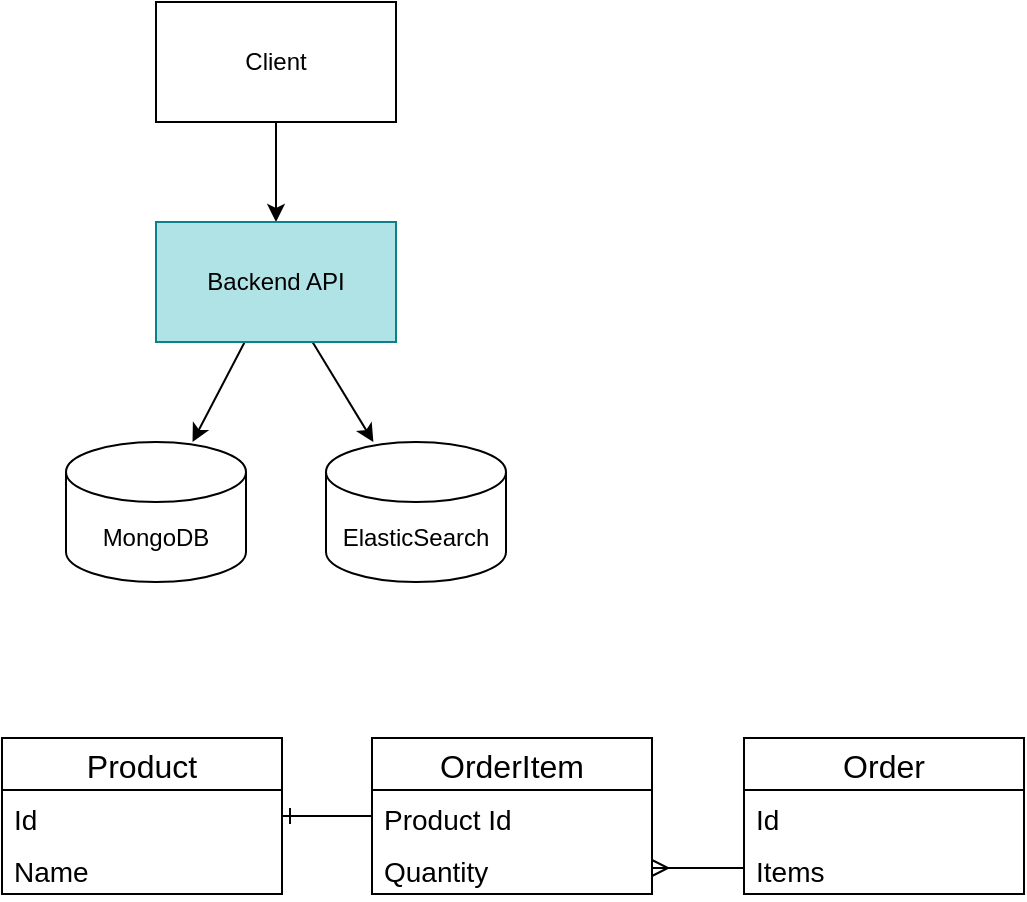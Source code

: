 <mxfile version="13.9.9" type="device" pages="5"><diagram id="lcPWvM3MLnKj2veAXWAx" name="Highlevel arch"><mxGraphModel dx="593" dy="366" grid="0" gridSize="10" guides="1" tooltips="1" connect="1" arrows="1" fold="1" page="1" pageScale="1" pageWidth="850" pageHeight="1100" math="0" shadow="0"><root><mxCell id="t5XQrtjL87YcvzKuVYLh-0"/><mxCell id="t5XQrtjL87YcvzKuVYLh-1" parent="t5XQrtjL87YcvzKuVYLh-0"/><mxCell id="t5XQrtjL87YcvzKuVYLh-6" style="edgeStyle=orthogonalEdgeStyle;rounded=1;orthogonalLoop=1;jettySize=auto;html=1;" parent="t5XQrtjL87YcvzKuVYLh-1" source="t5XQrtjL87YcvzKuVYLh-2" target="t5XQrtjL87YcvzKuVYLh-3" edge="1"><mxGeometry relative="1" as="geometry"/></mxCell><mxCell id="t5XQrtjL87YcvzKuVYLh-2" value="Client" style="rounded=0;whiteSpace=wrap;html=1;" parent="t5XQrtjL87YcvzKuVYLh-1" vertex="1"><mxGeometry x="305" y="150" width="120" height="60" as="geometry"/></mxCell><mxCell id="t5XQrtjL87YcvzKuVYLh-7" style="rounded=0;orthogonalLoop=1;jettySize=auto;html=1;" parent="t5XQrtjL87YcvzKuVYLh-1" source="t5XQrtjL87YcvzKuVYLh-3" target="t5XQrtjL87YcvzKuVYLh-4" edge="1"><mxGeometry relative="1" as="geometry"/></mxCell><mxCell id="t5XQrtjL87YcvzKuVYLh-9" style="rounded=0;orthogonalLoop=1;jettySize=auto;html=1;" parent="t5XQrtjL87YcvzKuVYLh-1" source="t5XQrtjL87YcvzKuVYLh-3" target="t5XQrtjL87YcvzKuVYLh-5" edge="1"><mxGeometry relative="1" as="geometry"/></mxCell><mxCell id="t5XQrtjL87YcvzKuVYLh-3" value="Backend API" style="rounded=0;whiteSpace=wrap;html=1;fillColor=#b0e3e6;strokeColor=#0e8088;" parent="t5XQrtjL87YcvzKuVYLh-1" vertex="1"><mxGeometry x="305" y="260" width="120" height="60" as="geometry"/></mxCell><mxCell id="t5XQrtjL87YcvzKuVYLh-4" value="MongoDB" style="shape=cylinder3;whiteSpace=wrap;html=1;boundedLbl=1;backgroundOutline=1;size=15;" parent="t5XQrtjL87YcvzKuVYLh-1" vertex="1"><mxGeometry x="260" y="370" width="90" height="70" as="geometry"/></mxCell><mxCell id="t5XQrtjL87YcvzKuVYLh-5" value="ElasticSearch" style="shape=cylinder3;whiteSpace=wrap;html=1;boundedLbl=1;backgroundOutline=1;size=15;" parent="t5XQrtjL87YcvzKuVYLh-1" vertex="1"><mxGeometry x="390" y="370" width="90" height="70" as="geometry"/></mxCell><mxCell id="C7WWXNXVf2pjwtnPN_Az-1" value="Product" style="swimlane;fontStyle=0;childLayout=stackLayout;horizontal=1;startSize=26;fillColor=none;horizontalStack=0;resizeParent=1;resizeParentMax=0;resizeLast=0;collapsible=1;marginBottom=0;fontSize=16;align=center;" vertex="1" parent="t5XQrtjL87YcvzKuVYLh-1"><mxGeometry x="228" y="518" width="140" height="78" as="geometry"/></mxCell><mxCell id="C7WWXNXVf2pjwtnPN_Az-2" value="Id" style="text;strokeColor=none;fillColor=none;align=left;verticalAlign=top;spacingLeft=4;spacingRight=4;overflow=hidden;rotatable=0;points=[[0,0.5],[1,0.5]];portConstraint=eastwest;fontSize=14;" vertex="1" parent="C7WWXNXVf2pjwtnPN_Az-1"><mxGeometry y="26" width="140" height="26" as="geometry"/></mxCell><mxCell id="C7WWXNXVf2pjwtnPN_Az-3" value="Name" style="text;strokeColor=none;fillColor=none;align=left;verticalAlign=top;spacingLeft=4;spacingRight=4;overflow=hidden;rotatable=0;points=[[0,0.5],[1,0.5]];portConstraint=eastwest;fontSize=14;" vertex="1" parent="C7WWXNXVf2pjwtnPN_Az-1"><mxGeometry y="52" width="140" height="26" as="geometry"/></mxCell><mxCell id="C7WWXNXVf2pjwtnPN_Az-5" value="Order" style="swimlane;fontStyle=0;childLayout=stackLayout;horizontal=1;startSize=26;fillColor=none;horizontalStack=0;resizeParent=1;resizeParentMax=0;resizeLast=0;collapsible=1;marginBottom=0;fontSize=16;align=center;" vertex="1" parent="t5XQrtjL87YcvzKuVYLh-1"><mxGeometry x="599" y="518" width="140" height="78" as="geometry"/></mxCell><mxCell id="C7WWXNXVf2pjwtnPN_Az-6" value="Id" style="text;strokeColor=none;fillColor=none;align=left;verticalAlign=top;spacingLeft=4;spacingRight=4;overflow=hidden;rotatable=0;points=[[0,0.5],[1,0.5]];portConstraint=eastwest;fontSize=14;" vertex="1" parent="C7WWXNXVf2pjwtnPN_Az-5"><mxGeometry y="26" width="140" height="26" as="geometry"/></mxCell><mxCell id="C7WWXNXVf2pjwtnPN_Az-7" value="Items" style="text;strokeColor=none;fillColor=none;align=left;verticalAlign=top;spacingLeft=4;spacingRight=4;overflow=hidden;rotatable=0;points=[[0,0.5],[1,0.5]];portConstraint=eastwest;fontSize=14;" vertex="1" parent="C7WWXNXVf2pjwtnPN_Az-5"><mxGeometry y="52" width="140" height="26" as="geometry"/></mxCell><mxCell id="C7WWXNXVf2pjwtnPN_Az-8" value="OrderItem" style="swimlane;fontStyle=0;childLayout=stackLayout;horizontal=1;startSize=26;fillColor=none;horizontalStack=0;resizeParent=1;resizeParentMax=0;resizeLast=0;collapsible=1;marginBottom=0;fontSize=16;align=center;" vertex="1" parent="t5XQrtjL87YcvzKuVYLh-1"><mxGeometry x="413" y="518" width="140" height="78" as="geometry"/></mxCell><mxCell id="C7WWXNXVf2pjwtnPN_Az-9" value="Product Id" style="text;strokeColor=none;fillColor=none;align=left;verticalAlign=top;spacingLeft=4;spacingRight=4;overflow=hidden;rotatable=0;points=[[0,0.5],[1,0.5]];portConstraint=eastwest;fontSize=14;" vertex="1" parent="C7WWXNXVf2pjwtnPN_Az-8"><mxGeometry y="26" width="140" height="26" as="geometry"/></mxCell><mxCell id="C7WWXNXVf2pjwtnPN_Az-10" value="Quantity" style="text;strokeColor=none;fillColor=none;align=left;verticalAlign=top;spacingLeft=4;spacingRight=4;overflow=hidden;rotatable=0;points=[[0,0.5],[1,0.5]];portConstraint=eastwest;fontSize=14;" vertex="1" parent="C7WWXNXVf2pjwtnPN_Az-8"><mxGeometry y="52" width="140" height="26" as="geometry"/></mxCell><mxCell id="C7WWXNXVf2pjwtnPN_Az-11" style="edgeStyle=elbowEdgeStyle;rounded=0;jumpStyle=arc;orthogonalLoop=1;jettySize=auto;elbow=vertical;html=1;fontSize=16;endArrow=ERmany;endFill=0;" edge="1" parent="t5XQrtjL87YcvzKuVYLh-1" source="C7WWXNXVf2pjwtnPN_Az-7" target="C7WWXNXVf2pjwtnPN_Az-8"><mxGeometry relative="1" as="geometry"/></mxCell><mxCell id="C7WWXNXVf2pjwtnPN_Az-12" style="edgeStyle=elbowEdgeStyle;rounded=0;jumpStyle=arc;orthogonalLoop=1;jettySize=auto;elbow=vertical;html=1;endArrow=ERone;endFill=0;fontSize=16;" edge="1" parent="t5XQrtjL87YcvzKuVYLh-1" source="C7WWXNXVf2pjwtnPN_Az-9" target="C7WWXNXVf2pjwtnPN_Az-1"><mxGeometry relative="1" as="geometry"/></mxCell></root></mxGraphModel></diagram><diagram id="6gZOXJv2I8937CjojoZB" name="Layered arch"><mxGraphModel dx="4552" dy="2428" grid="0" gridSize="10" guides="1" tooltips="1" connect="1" arrows="1" fold="1" page="0" pageScale="1" pageWidth="850" pageHeight="1100" math="0" shadow="0"><root><mxCell id="0"/><mxCell id="1" parent="0"/><mxCell id="mlBKToDfon1LfaYUwQG4-59" value="Domain" style="rounded=0;whiteSpace=wrap;html=1;fontFamily=Arial;fontSize=16;shadow=0;dashed=1;fillColor=#f5f5f5;strokeColor=#666666;fontColor=#333333;opacity=30;textOpacity=30;" parent="1" vertex="1"><mxGeometry x="913" y="195" width="240" height="60" as="geometry"/></mxCell><mxCell id="RY6C-1ivvolJ56GL60h8-4" style="edgeStyle=orthogonalEdgeStyle;rounded=0;orthogonalLoop=1;jettySize=auto;html=1;fontFamily=Arial;fontSize=16;shadow=0;" parent="1" source="RY6C-1ivvolJ56GL60h8-1" target="RY6C-1ivvolJ56GL60h8-2" edge="1"><mxGeometry relative="1" as="geometry"/></mxCell><mxCell id="RY6C-1ivvolJ56GL60h8-1" value="Web" style="rounded=0;whiteSpace=wrap;html=1;fontFamily=Arial;fontSize=16;shadow=0;" parent="1" vertex="1"><mxGeometry x="242.5" y="102" width="240" height="60" as="geometry"/></mxCell><mxCell id="RY6C-1ivvolJ56GL60h8-5" style="edgeStyle=orthogonalEdgeStyle;rounded=0;orthogonalLoop=1;jettySize=auto;html=1;fontFamily=Arial;fontSize=16;shadow=0;" parent="1" source="RY6C-1ivvolJ56GL60h8-2" target="RY6C-1ivvolJ56GL60h8-3" edge="1"><mxGeometry relative="1" as="geometry"/></mxCell><mxCell id="RY6C-1ivvolJ56GL60h8-2" value="Domain" style="rounded=0;whiteSpace=wrap;html=1;fontFamily=Arial;fontSize=16;shadow=0;" parent="1" vertex="1"><mxGeometry x="242.5" y="192" width="240" height="60" as="geometry"/></mxCell><mxCell id="RY6C-1ivvolJ56GL60h8-3" value="Persistence" style="rounded=0;whiteSpace=wrap;html=1;fontFamily=Arial;fontSize=16;shadow=0;" parent="1" vertex="1"><mxGeometry x="242.5" y="282" width="240" height="60" as="geometry"/></mxCell><mxCell id="RY6C-1ivvolJ56GL60h8-38" style="edgeStyle=none;rounded=0;orthogonalLoop=1;jettySize=auto;html=1;endArrow=classic;endFill=1;fontFamily=Arial;fontSize=16;shadow=0;" parent="1" source="RY6C-1ivvolJ56GL60h8-34" target="RY6C-1ivvolJ56GL60h8-36" edge="1"><mxGeometry relative="1" as="geometry"/></mxCell><mxCell id="RY6C-1ivvolJ56GL60h8-34" value=".services" style="rounded=0;whiteSpace=wrap;html=1;fontFamily=Arial;fontSize=16;shadow=0;" parent="1" vertex="1"><mxGeometry x="603" y="190.5" width="170" height="50" as="geometry"/></mxCell><mxCell id="RY6C-1ivvolJ56GL60h8-37" style="edgeStyle=none;rounded=0;orthogonalLoop=1;jettySize=auto;html=1;endArrow=classic;endFill=1;fontFamily=Arial;fontSize=16;shadow=0;" parent="1" source="RY6C-1ivvolJ56GL60h8-35" target="RY6C-1ivvolJ56GL60h8-34" edge="1"><mxGeometry relative="1" as="geometry"/></mxCell><mxCell id="RY6C-1ivvolJ56GL60h8-35" value=".controllers" style="rounded=0;whiteSpace=wrap;html=1;fontFamily=Arial;fontSize=16;shadow=0;" parent="1" vertex="1"><mxGeometry x="603" y="13" width="170" height="50" as="geometry"/></mxCell><mxCell id="RY6C-1ivvolJ56GL60h8-36" value=".repositories" style="rounded=0;whiteSpace=wrap;html=1;fontFamily=Arial;fontSize=16;shadow=0;" parent="1" vertex="1"><mxGeometry x="603" y="387.5" width="170" height="50" as="geometry"/></mxCell><mxCell id="mlBKToDfon1LfaYUwQG4-4" value="" style="edgeStyle=none;curved=1;orthogonalLoop=1;jettySize=auto;html=1;strokeWidth=3;fontSize=16;fontStyle=1;" parent="1" source="mlBKToDfon1LfaYUwQG4-2" target="mlBKToDfon1LfaYUwQG4-3" edge="1"><mxGeometry relative="1" as="geometry"/></mxCell><mxCell id="mlBKToDfon1LfaYUwQG4-2" value="Domain" style="rounded=0;whiteSpace=wrap;html=1;fontFamily=Arial;fontSize=16;shadow=0;" parent="1" vertex="1"><mxGeometry x="-115" y="114" width="240" height="60" as="geometry"/></mxCell><mxCell id="mlBKToDfon1LfaYUwQG4-3" value="Persistence" style="rounded=0;whiteSpace=wrap;html=1;fontFamily=Arial;fontSize=16;shadow=0;" parent="1" vertex="1"><mxGeometry x="-115" y="274" width="240" height="60" as="geometry"/></mxCell><mxCell id="mlBKToDfon1LfaYUwQG4-6" value="" style="verticalLabelPosition=bottom;verticalAlign=top;html=1;shape=mxgraph.basic.x;fontSize=16;fillColor=#fad9d5;strokeColor=#ae4132;" parent="1" vertex="1"><mxGeometry x="-17" y="195.5" width="44" height="44" as="geometry"/></mxCell><mxCell id="mlBKToDfon1LfaYUwQG4-56" style="edgeStyle=orthogonalEdgeStyle;rounded=0;orthogonalLoop=1;jettySize=auto;html=1;fontFamily=Arial;fontSize=16;shadow=0;strokeWidth=2;" parent="1" source="mlBKToDfon1LfaYUwQG4-57" target="mlBKToDfon1LfaYUwQG4-60" edge="1"><mxGeometry relative="1" as="geometry"/></mxCell><mxCell id="mlBKToDfon1LfaYUwQG4-57" value="Web" style="rounded=0;whiteSpace=wrap;html=1;fontFamily=Arial;fontSize=16;shadow=0;" parent="1" vertex="1"><mxGeometry x="913" y="105" width="240" height="60" as="geometry"/></mxCell><mxCell id="mlBKToDfon1LfaYUwQG4-60" value="Persistence" style="rounded=0;whiteSpace=wrap;html=1;fontFamily=Arial;fontSize=16;shadow=0;" parent="1" vertex="1"><mxGeometry x="913" y="285" width="240" height="60" as="geometry"/></mxCell><mxCell id="mlBKToDfon1LfaYUwQG4-99" value="Domain" style="rounded=0;whiteSpace=wrap;html=1;fontFamily=Arial;verticalAlign=top;align=left;dashed=1;fontSize=16;spacingLeft=10;shadow=0;" parent="1" vertex="1"><mxGeometry x="498" y="710" width="690" height="211" as="geometry"/></mxCell><mxCell id="mlBKToDfon1LfaYUwQG4-100" value="Persistence" style="rounded=0;whiteSpace=wrap;html=1;fontFamily=Arial;verticalAlign=top;align=left;dashed=1;fontSize=16;spacingLeft=10;shadow=0;" parent="1" vertex="1"><mxGeometry x="498" y="928" width="690" height="131" as="geometry"/></mxCell><mxCell id="mlBKToDfon1LfaYUwQG4-101" value="Web" style="rounded=0;whiteSpace=wrap;html=1;fontFamily=Arial;verticalAlign=top;align=left;dashed=1;fontSize=16;spacingLeft=10;shadow=0;" parent="1" vertex="1"><mxGeometry x="498" y="612" width="690" height="88" as="geometry"/></mxCell><mxCell id="mlBKToDfon1LfaYUwQG4-102" style="edgeStyle=elbowEdgeStyle;rounded=0;orthogonalLoop=1;jettySize=auto;html=1;fontFamily=Arial;fontSize=16;shadow=0;" parent="1" target="mlBKToDfon1LfaYUwQG4-132" edge="1"><mxGeometry relative="1" as="geometry"><mxPoint x="1011" y="683" as="sourcePoint"/><mxPoint x="1015.25" y="730" as="targetPoint"/><Array as="points"><mxPoint x="1004" y="707"/></Array></mxGeometry></mxCell><mxCell id="mlBKToDfon1LfaYUwQG4-104" style="edgeStyle=elbowEdgeStyle;rounded=0;orthogonalLoop=1;jettySize=auto;html=1;fontFamily=Arial;fontSize=16;shadow=0;" parent="1" source="mlBKToDfon1LfaYUwQG4-105" target="mlBKToDfon1LfaYUwQG4-132" edge="1"><mxGeometry relative="1" as="geometry"/></mxCell><mxCell id="mlBKToDfon1LfaYUwQG4-105" value="Product&lt;br style=&quot;font-size: 16px&quot;&gt;Controller" style="rounded=0;whiteSpace=wrap;html=1;fontFamily=Arial;fontSize=16;shadow=0;" parent="1" vertex="1"><mxGeometry x="607" y="623" width="130" height="60" as="geometry"/></mxCell><mxCell id="mlBKToDfon1LfaYUwQG4-107" value="CrudSolution&lt;br style=&quot;font-size: 16px;&quot;&gt;Service" style="rounded=0;whiteSpace=wrap;html=1;fontFamily=Arial;fontSize=16;shadow=0;" parent="1" vertex="1"><mxGeometry x="607" y="731" width="120" height="60" as="geometry"/></mxCell><mxCell id="mlBKToDfon1LfaYUwQG4-109" value="Product&lt;br&gt;Repository" style="rounded=0;whiteSpace=wrap;html=1;fontFamily=Arial;fontSize=16;shadow=0;" parent="1" vertex="1"><mxGeometry x="607" y="979" width="120" height="60" as="geometry"/></mxCell><mxCell id="mlBKToDfon1LfaYUwQG4-111" value="Order &lt;br&gt;Repository" style="rounded=0;whiteSpace=wrap;html=1;fontFamily=Arial;fontSize=16;shadow=0;" parent="1" vertex="1"><mxGeometry x="934" y="979" width="130" height="60" as="geometry"/></mxCell><mxCell id="mlBKToDfon1LfaYUwQG4-117" style="edgeStyle=orthogonalEdgeStyle;rounded=0;orthogonalLoop=1;jettySize=auto;html=1;fontFamily=Arial;endArrow=block;endFill=0;dashed=1;fontSize=16;shadow=0;" parent="1" source="mlBKToDfon1LfaYUwQG4-131" target="mlBKToDfon1LfaYUwQG4-132" edge="1"><mxGeometry relative="1" as="geometry"/></mxCell><mxCell id="mlBKToDfon1LfaYUwQG4-118" style="edgeStyle=elbowEdgeStyle;rounded=0;orthogonalLoop=1;jettySize=auto;html=1;endArrow=classic;endFill=1;fontFamily=Arial;fontSize=16;shadow=0;entryX=0.5;entryY=0;entryDx=0;entryDy=0;" parent="1" source="mlBKToDfon1LfaYUwQG4-131" target="mlBKToDfon1LfaYUwQG4-109" edge="1"><mxGeometry relative="1" as="geometry"/></mxCell><mxCell id="mlBKToDfon1LfaYUwQG4-121" value="CrudSolution ServiceImpl" style="rounded=0;whiteSpace=wrap;html=1;fontFamily=Arial;fontSize=16;shadow=0;" parent="1" vertex="1"><mxGeometry x="607" y="824" width="120" height="60" as="geometry"/></mxCell><mxCell id="mlBKToDfon1LfaYUwQG4-122" style="rounded=0;orthogonalLoop=1;jettySize=auto;html=1;endArrow=classic;endFill=1;fontFamily=Arial;fontSize=16;shadow=0;entryX=0.5;entryY=0;entryDx=0;entryDy=0;edgeStyle=elbowEdgeStyle;" parent="1" source="mlBKToDfon1LfaYUwQG4-131" target="mlBKToDfon1LfaYUwQG4-111" edge="1"><mxGeometry relative="1" as="geometry"><mxPoint x="1052.75" y="883" as="sourcePoint"/><mxPoint x="923.75" y="983" as="targetPoint"/></mxGeometry></mxCell><mxCell id="mlBKToDfon1LfaYUwQG4-126" value="CrudSolution ServiceImpl" style="rounded=0;whiteSpace=wrap;html=1;fontFamily=Arial;fontSize=16;shadow=0;" parent="1" vertex="1"><mxGeometry x="607" y="824" width="120" height="60" as="geometry"/></mxCell><mxCell id="mlBKToDfon1LfaYUwQG4-127" value="CrudSolution&lt;br style=&quot;font-size: 16px;&quot;&gt;Service" style="rounded=0;whiteSpace=wrap;html=1;fontFamily=Arial;fontSize=16;shadow=0;" parent="1" vertex="1"><mxGeometry x="607" y="731" width="120" height="60" as="geometry"/></mxCell><mxCell id="mlBKToDfon1LfaYUwQG4-128" value="Order&lt;br style=&quot;font-size: 16px&quot;&gt;Controller" style="rounded=0;whiteSpace=wrap;html=1;fontFamily=Arial;fontSize=16;shadow=0;" parent="1" vertex="1"><mxGeometry x="937" y="623" width="130" height="60" as="geometry"/></mxCell><mxCell id="mlBKToDfon1LfaYUwQG4-131" value="BIG SERVICE IMPL" style="rounded=0;whiteSpace=wrap;html=1;fontFamily=Arial;fontSize=16;shadow=0;" parent="1" vertex="1"><mxGeometry x="607" y="824" width="460" height="60" as="geometry"/></mxCell><mxCell id="mlBKToDfon1LfaYUwQG4-132" value="BIG SERVICE" style="rounded=0;whiteSpace=wrap;html=1;fontFamily=Arial;fontSize=16;shadow=0;" parent="1" vertex="1"><mxGeometry x="607" y="731" width="460" height="60" as="geometry"/></mxCell><mxCell id="Ktv3DFbHgI6eg9rHGkD--1" value="Domain" style="rounded=0;whiteSpace=wrap;html=1;fontFamily=Arial;verticalAlign=top;align=left;dashed=1;fontSize=16;spacingLeft=10;shadow=0;" parent="1" vertex="1"><mxGeometry x="-132" y="657" width="416" height="211" as="geometry"/></mxCell><mxCell id="Ktv3DFbHgI6eg9rHGkD--2" value="Persistence" style="rounded=0;whiteSpace=wrap;html=1;fontFamily=Arial;verticalAlign=top;align=left;dashed=1;fontSize=16;spacingLeft=10;shadow=0;" parent="1" vertex="1"><mxGeometry x="-132" y="873" width="417" height="131" as="geometry"/></mxCell><mxCell id="Ktv3DFbHgI6eg9rHGkD--3" value="Web" style="rounded=0;whiteSpace=wrap;html=1;fontFamily=Arial;verticalAlign=top;align=left;dashed=1;fontSize=16;spacingLeft=10;shadow=0;" parent="1" vertex="1"><mxGeometry x="-132" y="559" width="415" height="88" as="geometry"/></mxCell><mxCell id="Ktv3DFbHgI6eg9rHGkD--6" style="edgeStyle=orthogonalEdgeStyle;rounded=0;orthogonalLoop=1;jettySize=auto;html=1;fontFamily=Arial;fontSize=16;shadow=0;" parent="1" source="Ktv3DFbHgI6eg9rHGkD--7" target="Ktv3DFbHgI6eg9rHGkD--34" edge="1"><mxGeometry relative="1" as="geometry"/></mxCell><mxCell id="Ktv3DFbHgI6eg9rHGkD--7" value="Product Controller" style="rounded=0;whiteSpace=wrap;html=1;fontFamily=Arial;fontSize=16;shadow=0;" parent="1" vertex="1"><mxGeometry x="-23" y="570" width="130" height="60" as="geometry"/></mxCell><mxCell id="Ktv3DFbHgI6eg9rHGkD--9" value="CrudSolution&lt;br style=&quot;font-size: 16px;&quot;&gt;Service" style="rounded=0;whiteSpace=wrap;html=1;fontFamily=Arial;fontSize=16;shadow=0;" parent="1" vertex="1"><mxGeometry x="-23" y="678" width="120" height="60" as="geometry"/></mxCell><mxCell id="Ktv3DFbHgI6eg9rHGkD--10" style="edgeStyle=none;rounded=0;orthogonalLoop=1;jettySize=auto;html=1;endArrow=classic;endFill=1;fontFamily=Arial;fontSize=16;shadow=0;" parent="1" source="Ktv3DFbHgI6eg9rHGkD--11" target="Ktv3DFbHgI6eg9rHGkD--14" edge="1"><mxGeometry relative="1" as="geometry"/></mxCell><mxCell id="Ktv3DFbHgI6eg9rHGkD--11" value="Product&lt;br&gt;Repository" style="rounded=0;whiteSpace=wrap;html=1;fontFamily=Arial;fontSize=16;shadow=0;" parent="1" vertex="1"><mxGeometry x="-18" y="906" width="120" height="60" as="geometry"/></mxCell><mxCell id="Ktv3DFbHgI6eg9rHGkD--14" value="Product" style="rounded=0;whiteSpace=wrap;html=1;fontFamily=Arial;fontSize=16;shadow=0;" parent="1" vertex="1"><mxGeometry x="146" y="906" width="120" height="60" as="geometry"/></mxCell><mxCell id="Ktv3DFbHgI6eg9rHGkD--19" style="edgeStyle=orthogonalEdgeStyle;rounded=0;orthogonalLoop=1;jettySize=auto;html=1;fontFamily=Arial;endArrow=block;endFill=0;dashed=1;fontSize=16;shadow=0;" parent="1" source="Ktv3DFbHgI6eg9rHGkD--33" target="Ktv3DFbHgI6eg9rHGkD--34" edge="1"><mxGeometry relative="1" as="geometry"/></mxCell><mxCell id="Ktv3DFbHgI6eg9rHGkD--20" style="edgeStyle=none;rounded=0;orthogonalLoop=1;jettySize=auto;html=1;endArrow=classic;endFill=1;fontFamily=Arial;fontSize=16;shadow=0;entryX=0.5;entryY=0;entryDx=0;entryDy=0;" parent="1" source="Ktv3DFbHgI6eg9rHGkD--33" target="Ktv3DFbHgI6eg9rHGkD--11" edge="1"><mxGeometry relative="1" as="geometry"/></mxCell><mxCell id="Ktv3DFbHgI6eg9rHGkD--23" value="CrudSolution ServiceImpl" style="rounded=0;whiteSpace=wrap;html=1;fontFamily=Arial;fontSize=16;shadow=0;" parent="1" vertex="1"><mxGeometry x="-23" y="771" width="120" height="60" as="geometry"/></mxCell><mxCell id="Ktv3DFbHgI6eg9rHGkD--28" value="CrudSolution ServiceImpl" style="rounded=0;whiteSpace=wrap;html=1;fontFamily=Arial;fontSize=16;shadow=0;" parent="1" vertex="1"><mxGeometry x="-23" y="771" width="120" height="60" as="geometry"/></mxCell><mxCell id="Ktv3DFbHgI6eg9rHGkD--29" value="CrudSolution&lt;br style=&quot;font-size: 16px;&quot;&gt;Service" style="rounded=0;whiteSpace=wrap;html=1;fontFamily=Arial;fontSize=16;shadow=0;" parent="1" vertex="1"><mxGeometry x="-23" y="678" width="120" height="60" as="geometry"/></mxCell><mxCell id="Ktv3DFbHgI6eg9rHGkD--33" value="Product&lt;br&gt;ServiceImpl" style="rounded=0;whiteSpace=wrap;html=1;fontFamily=Arial;fontSize=16;shadow=0;" parent="1" vertex="1"><mxGeometry x="-23" y="771" width="130" height="60" as="geometry"/></mxCell><mxCell id="Ktv3DFbHgI6eg9rHGkD--34" value="Product&lt;br&gt;Service" style="rounded=0;whiteSpace=wrap;html=1;fontFamily=Arial;fontSize=16;shadow=0;" parent="1" vertex="1"><mxGeometry x="-23" y="678" width="130" height="60" as="geometry"/></mxCell><mxCell id="Ktv3DFbHgI6eg9rHGkD--35" value="Domain" style="rounded=0;whiteSpace=wrap;html=1;fontFamily=Arial;verticalAlign=top;align=left;dashed=1;fontSize=16;spacingLeft=10;shadow=0;" parent="1" vertex="1"><mxGeometry x="-132" y="1208" width="416" height="211" as="geometry"/></mxCell><mxCell id="Ktv3DFbHgI6eg9rHGkD--36" value="Persistence" style="rounded=0;whiteSpace=wrap;html=1;fontFamily=Arial;verticalAlign=top;align=left;dashed=1;fontSize=16;spacingLeft=10;shadow=0;" parent="1" vertex="1"><mxGeometry x="-132" y="1424" width="417" height="131" as="geometry"/></mxCell><mxCell id="Ktv3DFbHgI6eg9rHGkD--37" value="Web" style="rounded=0;whiteSpace=wrap;html=1;fontFamily=Arial;verticalAlign=top;align=left;dashed=1;fontSize=16;spacingLeft=10;shadow=0;" parent="1" vertex="1"><mxGeometry x="-132" y="1110" width="415" height="88" as="geometry"/></mxCell><mxCell id="Ktv3DFbHgI6eg9rHGkD--38" style="edgeStyle=orthogonalEdgeStyle;rounded=0;orthogonalLoop=1;jettySize=auto;html=1;fontFamily=Arial;fontSize=16;shadow=0;" parent="1" source="Ktv3DFbHgI6eg9rHGkD--39" target="Ktv3DFbHgI6eg9rHGkD--50" edge="1"><mxGeometry relative="1" as="geometry"/></mxCell><mxCell id="Ktv3DFbHgI6eg9rHGkD--52" style="edgeStyle=orthogonalEdgeStyle;curved=1;orthogonalLoop=1;jettySize=auto;html=1;strokeWidth=2;fillColor=#f8cecc;strokeColor=#b85450;" parent="1" source="Ktv3DFbHgI6eg9rHGkD--39" target="Ktv3DFbHgI6eg9rHGkD--43" edge="1"><mxGeometry relative="1" as="geometry"><Array as="points"><mxPoint x="216" y="1151"/></Array></mxGeometry></mxCell><mxCell id="Ktv3DFbHgI6eg9rHGkD--39" value="Product Controller" style="rounded=0;whiteSpace=wrap;html=1;fontFamily=Arial;fontSize=16;shadow=0;" parent="1" vertex="1"><mxGeometry x="-23" y="1121" width="130" height="60" as="geometry"/></mxCell><mxCell id="Ktv3DFbHgI6eg9rHGkD--40" value="CrudSolution&lt;br style=&quot;font-size: 16px;&quot;&gt;Service" style="rounded=0;whiteSpace=wrap;html=1;fontFamily=Arial;fontSize=16;shadow=0;" parent="1" vertex="1"><mxGeometry x="-23" y="1229" width="120" height="60" as="geometry"/></mxCell><mxCell id="Ktv3DFbHgI6eg9rHGkD--41" style="edgeStyle=none;rounded=0;orthogonalLoop=1;jettySize=auto;html=1;endArrow=classic;endFill=1;fontFamily=Arial;fontSize=16;shadow=0;" parent="1" source="Ktv3DFbHgI6eg9rHGkD--42" target="Ktv3DFbHgI6eg9rHGkD--43" edge="1"><mxGeometry relative="1" as="geometry"/></mxCell><mxCell id="Ktv3DFbHgI6eg9rHGkD--42" value="Product&lt;br&gt;Repository" style="rounded=0;whiteSpace=wrap;html=1;fontFamily=Arial;fontSize=16;shadow=0;" parent="1" vertex="1"><mxGeometry x="-18" y="1457" width="120" height="60" as="geometry"/></mxCell><mxCell id="Ktv3DFbHgI6eg9rHGkD--54" style="edgeStyle=orthogonalEdgeStyle;curved=1;orthogonalLoop=1;jettySize=auto;html=1;strokeWidth=2;fillColor=#f8cecc;strokeColor=#b85450;" parent="1" source="Ktv3DFbHgI6eg9rHGkD--43" target="Ktv3DFbHgI6eg9rHGkD--53" edge="1"><mxGeometry relative="1" as="geometry"/></mxCell><mxCell id="Ktv3DFbHgI6eg9rHGkD--43" value="Product" style="rounded=0;whiteSpace=wrap;html=1;fontFamily=Arial;fontSize=16;shadow=0;" parent="1" vertex="1"><mxGeometry x="146" y="1457" width="120" height="60" as="geometry"/></mxCell><mxCell id="Ktv3DFbHgI6eg9rHGkD--44" style="edgeStyle=orthogonalEdgeStyle;rounded=0;orthogonalLoop=1;jettySize=auto;html=1;fontFamily=Arial;endArrow=block;endFill=0;dashed=1;fontSize=16;shadow=0;" parent="1" source="Ktv3DFbHgI6eg9rHGkD--49" target="Ktv3DFbHgI6eg9rHGkD--50" edge="1"><mxGeometry relative="1" as="geometry"/></mxCell><mxCell id="Ktv3DFbHgI6eg9rHGkD--45" style="edgeStyle=none;rounded=0;orthogonalLoop=1;jettySize=auto;html=1;endArrow=classic;endFill=1;fontFamily=Arial;fontSize=16;shadow=0;entryX=0.5;entryY=0;entryDx=0;entryDy=0;" parent="1" source="Ktv3DFbHgI6eg9rHGkD--49" target="Ktv3DFbHgI6eg9rHGkD--42" edge="1"><mxGeometry relative="1" as="geometry"/></mxCell><mxCell id="Ktv3DFbHgI6eg9rHGkD--46" value="CrudSolution ServiceImpl" style="rounded=0;whiteSpace=wrap;html=1;fontFamily=Arial;fontSize=16;shadow=0;" parent="1" vertex="1"><mxGeometry x="-23" y="1322" width="120" height="60" as="geometry"/></mxCell><mxCell id="Ktv3DFbHgI6eg9rHGkD--47" value="CrudSolution ServiceImpl" style="rounded=0;whiteSpace=wrap;html=1;fontFamily=Arial;fontSize=16;shadow=0;" parent="1" vertex="1"><mxGeometry x="-23" y="1322" width="120" height="60" as="geometry"/></mxCell><mxCell id="Ktv3DFbHgI6eg9rHGkD--48" value="CrudSolution&lt;br style=&quot;font-size: 16px;&quot;&gt;Service" style="rounded=0;whiteSpace=wrap;html=1;fontFamily=Arial;fontSize=16;shadow=0;" parent="1" vertex="1"><mxGeometry x="-23" y="1229" width="120" height="60" as="geometry"/></mxCell><mxCell id="Ktv3DFbHgI6eg9rHGkD--51" style="edgeStyle=orthogonalEdgeStyle;orthogonalLoop=1;jettySize=auto;html=1;curved=1;fillColor=#f8cecc;strokeColor=#b85450;strokeWidth=2;" parent="1" source="Ktv3DFbHgI6eg9rHGkD--49" target="Ktv3DFbHgI6eg9rHGkD--43" edge="1"><mxGeometry relative="1" as="geometry"><Array as="points"><mxPoint x="190" y="1352"/></Array></mxGeometry></mxCell><mxCell id="Ktv3DFbHgI6eg9rHGkD--49" value="Product&lt;br&gt;ServiceImpl" style="rounded=0;whiteSpace=wrap;html=1;fontFamily=Arial;fontSize=16;shadow=0;" parent="1" vertex="1"><mxGeometry x="-23" y="1322" width="130" height="60" as="geometry"/></mxCell><mxCell id="Ktv3DFbHgI6eg9rHGkD--50" value="Product&lt;br&gt;Service" style="rounded=0;whiteSpace=wrap;html=1;fontFamily=Arial;fontSize=16;shadow=0;" parent="1" vertex="1"><mxGeometry x="-23" y="1229" width="130" height="60" as="geometry"/></mxCell><mxCell id="Ktv3DFbHgI6eg9rHGkD--53" value="JPA&lt;br style=&quot;font-size: 16px;&quot;&gt;Persistence technology" style="rounded=0;whiteSpace=wrap;html=1;fontSize=16;" parent="1" vertex="1"><mxGeometry x="334" y="1457" width="120" height="60" as="geometry"/></mxCell></root></mxGraphModel></diagram><diagram id="ay_gVahgZuVOPEuWRBtm" name="Clean arch"><mxGraphModel dx="4166" dy="2631" grid="0" gridSize="10" guides="1" tooltips="1" connect="1" arrows="1" fold="1" page="0" pageScale="1" pageWidth="850" pageHeight="1100" math="0" shadow="0"><root><mxCell id="479VIG2dKzKzHe9fAyH2-0"/><mxCell id="479VIG2dKzKzHe9fAyH2-1" parent="479VIG2dKzKzHe9fAyH2-0"/><mxCell id="CtREEzIZymbEa-Tw-Qnr-5" style="edgeStyle=orthogonalEdgeStyle;rounded=0;orthogonalLoop=1;jettySize=auto;html=1;endArrow=classic;endFill=1;endSize=6;fontFamily=Arial;fontSize=16;" parent="479VIG2dKzKzHe9fAyH2-1" source="CtREEzIZymbEa-Tw-Qnr-0" target="CtREEzIZymbEa-Tw-Qnr-1" edge="1"><mxGeometry relative="1" as="geometry"/></mxCell><mxCell id="CtREEzIZymbEa-Tw-Qnr-0" value="Controller" style="rounded=0;whiteSpace=wrap;html=1;fontFamily=Arial;fontSize=16;shadow=0;fillColor=#d5e8d4;strokeColor=#82b366;" parent="479VIG2dKzKzHe9fAyH2-1" vertex="1"><mxGeometry x="-1142" y="455" width="130" height="60" as="geometry"/></mxCell><mxCell id="CtREEzIZymbEa-Tw-Qnr-1" value="Use Case Input Port&lt;br&gt;&amp;lt;interface&amp;gt;" style="rounded=0;whiteSpace=wrap;html=1;fontFamily=Arial;fontSize=16;shadow=0;fillColor=#f8cecc;strokeColor=#b85450;" parent="479VIG2dKzKzHe9fAyH2-1" vertex="1"><mxGeometry x="-1142" y="585" width="130" height="60" as="geometry"/></mxCell><mxCell id="CtREEzIZymbEa-Tw-Qnr-6" style="edgeStyle=orthogonalEdgeStyle;rounded=0;orthogonalLoop=1;jettySize=auto;html=1;endArrow=block;endFill=0;endSize=12;fontFamily=Arial;fontSize=16;" parent="479VIG2dKzKzHe9fAyH2-1" source="CtREEzIZymbEa-Tw-Qnr-2" target="CtREEzIZymbEa-Tw-Qnr-1" edge="1"><mxGeometry relative="1" as="geometry"/></mxCell><mxCell id="CtREEzIZymbEa-Tw-Qnr-8" style="edgeStyle=orthogonalEdgeStyle;rounded=0;orthogonalLoop=1;jettySize=auto;html=1;endArrow=classic;endFill=1;endSize=6;fontFamily=Arial;fontSize=16;" parent="479VIG2dKzKzHe9fAyH2-1" source="CtREEzIZymbEa-Tw-Qnr-2" target="CtREEzIZymbEa-Tw-Qnr-7" edge="1"><mxGeometry relative="1" as="geometry"/></mxCell><mxCell id="CtREEzIZymbEa-Tw-Qnr-2" value="Use Case Interactor" style="rounded=0;whiteSpace=wrap;html=1;fontFamily=Arial;fontSize=16;shadow=0;fillColor=#f8cecc;strokeColor=#b85450;" parent="479VIG2dKzKzHe9fAyH2-1" vertex="1"><mxGeometry x="-952" y="585" width="130" height="60" as="geometry"/></mxCell><mxCell id="CtREEzIZymbEa-Tw-Qnr-7" value="Use Case Output Port&lt;br&gt;&amp;lt;interface&amp;gt;" style="rounded=0;whiteSpace=wrap;html=1;fontFamily=Arial;fontSize=16;shadow=0;fillColor=#f8cecc;strokeColor=#b85450;" parent="479VIG2dKzKzHe9fAyH2-1" vertex="1"><mxGeometry x="-752" y="585" width="130" height="60" as="geometry"/></mxCell><mxCell id="CtREEzIZymbEa-Tw-Qnr-13" style="edgeStyle=orthogonalEdgeStyle;rounded=0;orthogonalLoop=1;jettySize=auto;html=1;endArrow=block;endFill=0;endSize=12;fontFamily=Arial;fontSize=16;" parent="479VIG2dKzKzHe9fAyH2-1" source="CtREEzIZymbEa-Tw-Qnr-12" target="CtREEzIZymbEa-Tw-Qnr-7" edge="1"><mxGeometry relative="1" as="geometry"/></mxCell><mxCell id="CtREEzIZymbEa-Tw-Qnr-12" value="Repository" style="rounded=0;whiteSpace=wrap;html=1;fontFamily=Arial;fontSize=16;shadow=0;fillColor=#d5e8d4;strokeColor=#82b366;" parent="479VIG2dKzKzHe9fAyH2-1" vertex="1"><mxGeometry x="-752" y="455" width="130" height="60" as="geometry"/></mxCell><mxCell id="CtREEzIZymbEa-Tw-Qnr-14" value="Flow of control" style="curved=1;endArrow=classic;html=1;fontFamily=Arial;fontSize=16;" parent="479VIG2dKzKzHe9fAyH2-1" edge="1"><mxGeometry x="0.015" y="50" width="50" height="50" relative="1" as="geometry"><mxPoint x="-1002" y="335" as="sourcePoint"/><mxPoint x="-762" y="335" as="targetPoint"/><Array as="points"><mxPoint x="-992" y="575"/><mxPoint x="-782" y="575"/></Array><mxPoint as="offset"/></mxGeometry></mxCell><mxCell id="CtREEzIZymbEa-Tw-Qnr-15" value="Spring Web" style="rounded=0;whiteSpace=wrap;html=1;fontFamily=Arial;fontSize=16;shadow=0;fillColor=#dae8fc;strokeColor=#6c8ebf;" parent="479VIG2dKzKzHe9fAyH2-1" vertex="1"><mxGeometry x="-1142" y="325" width="130" height="60" as="geometry"/></mxCell><mxCell id="CtREEzIZymbEa-Tw-Qnr-17" style="edgeStyle=orthogonalEdgeStyle;rounded=0;orthogonalLoop=1;jettySize=auto;html=1;endArrow=classic;endFill=1;endSize=6;fontFamily=Arial;fontSize=16;" parent="479VIG2dKzKzHe9fAyH2-1" source="CtREEzIZymbEa-Tw-Qnr-15" target="CtREEzIZymbEa-Tw-Qnr-0" edge="1"><mxGeometry relative="1" as="geometry"><mxPoint x="-1067" y="525" as="sourcePoint"/><mxPoint x="-1067" y="595" as="targetPoint"/></mxGeometry></mxCell><mxCell id="CtREEzIZymbEa-Tw-Qnr-18" value="Spring Data" style="rounded=0;whiteSpace=wrap;html=1;fontFamily=Arial;fontSize=16;shadow=0;fillColor=#dae8fc;strokeColor=#6c8ebf;" parent="479VIG2dKzKzHe9fAyH2-1" vertex="1"><mxGeometry x="-752" y="325" width="130" height="60" as="geometry"/></mxCell><mxCell id="CtREEzIZymbEa-Tw-Qnr-19" style="edgeStyle=orthogonalEdgeStyle;rounded=0;orthogonalLoop=1;jettySize=auto;html=1;endArrow=classic;endFill=1;endSize=6;fontFamily=Arial;fontSize=16;" parent="479VIG2dKzKzHe9fAyH2-1" source="CtREEzIZymbEa-Tw-Qnr-18" target="CtREEzIZymbEa-Tw-Qnr-12" edge="1"><mxGeometry relative="1" as="geometry"><mxPoint x="-1067" y="395" as="sourcePoint"/><mxPoint x="-1067" y="465" as="targetPoint"/></mxGeometry></mxCell><mxCell id="vSObiCXDZBxR3XUQ5Bnj-0" style="edgeStyle=elbowEdgeStyle;rounded=0;orthogonalLoop=1;jettySize=auto;html=1;" parent="479VIG2dKzKzHe9fAyH2-1" source="vSObiCXDZBxR3XUQ5Bnj-4" target="vSObiCXDZBxR3XUQ5Bnj-11" edge="1"><mxGeometry relative="1" as="geometry"/></mxCell><mxCell id="vSObiCXDZBxR3XUQ5Bnj-1" style="edgeStyle=elbowEdgeStyle;rounded=0;orthogonalLoop=1;jettySize=auto;html=1;" parent="479VIG2dKzKzHe9fAyH2-1" source="vSObiCXDZBxR3XUQ5Bnj-4" target="vSObiCXDZBxR3XUQ5Bnj-6" edge="1"><mxGeometry relative="1" as="geometry"/></mxCell><mxCell id="vSObiCXDZBxR3XUQ5Bnj-2" style="edgeStyle=elbowEdgeStyle;rounded=0;orthogonalLoop=1;jettySize=auto;html=1;" parent="479VIG2dKzKzHe9fAyH2-1" source="vSObiCXDZBxR3XUQ5Bnj-4" target="vSObiCXDZBxR3XUQ5Bnj-7" edge="1"><mxGeometry relative="1" as="geometry"/></mxCell><mxCell id="vSObiCXDZBxR3XUQ5Bnj-3" style="edgeStyle=orthogonalEdgeStyle;rounded=0;orthogonalLoop=1;jettySize=auto;html=1;exitX=1;exitY=0.75;exitDx=0;exitDy=0;entryX=0.25;entryY=0;entryDx=0;entryDy=0;" parent="479VIG2dKzKzHe9fAyH2-1" source="vSObiCXDZBxR3XUQ5Bnj-4" target="vSObiCXDZBxR3XUQ5Bnj-9" edge="1"><mxGeometry relative="1" as="geometry"/></mxCell><mxCell id="vSObiCXDZBxR3XUQ5Bnj-4" value="A" style="rounded=0;whiteSpace=wrap;html=1;fontFamily=Arial;fontSize=16;shadow=0;" parent="479VIG2dKzKzHe9fAyH2-1" vertex="1"><mxGeometry x="-1067" y="-557" width="130" height="60" as="geometry"/></mxCell><mxCell id="vSObiCXDZBxR3XUQ5Bnj-5" style="edgeStyle=orthogonalEdgeStyle;rounded=0;orthogonalLoop=1;jettySize=auto;html=1;entryX=0.5;entryY=0;entryDx=0;entryDy=0;" parent="479VIG2dKzKzHe9fAyH2-1" source="vSObiCXDZBxR3XUQ5Bnj-6" target="vSObiCXDZBxR3XUQ5Bnj-7" edge="1"><mxGeometry relative="1" as="geometry"><mxPoint x="-670.824" y="-620.412" as="targetPoint"/></mxGeometry></mxCell><mxCell id="vSObiCXDZBxR3XUQ5Bnj-6" value="B" style="rounded=0;whiteSpace=wrap;html=1;fontFamily=Arial;fontSize=16;shadow=0;" parent="479VIG2dKzKzHe9fAyH2-1" vertex="1"><mxGeometry x="-1067" y="-664" width="130" height="60" as="geometry"/></mxCell><mxCell id="vSObiCXDZBxR3XUQ5Bnj-7" value="E" style="rounded=0;whiteSpace=wrap;html=1;fontFamily=Arial;fontSize=16;shadow=0;" parent="479VIG2dKzKzHe9fAyH2-1" vertex="1"><mxGeometry x="-765" y="-557" width="130" height="60" as="geometry"/></mxCell><mxCell id="vSObiCXDZBxR3XUQ5Bnj-8" style="edgeStyle=elbowEdgeStyle;rounded=0;orthogonalLoop=1;jettySize=auto;html=1;" parent="479VIG2dKzKzHe9fAyH2-1" source="vSObiCXDZBxR3XUQ5Bnj-9" target="vSObiCXDZBxR3XUQ5Bnj-7" edge="1"><mxGeometry relative="1" as="geometry"/></mxCell><mxCell id="vSObiCXDZBxR3XUQ5Bnj-9" value="D" style="rounded=0;whiteSpace=wrap;html=1;fontFamily=Arial;fontSize=16;shadow=0;" parent="479VIG2dKzKzHe9fAyH2-1" vertex="1"><mxGeometry x="-838" y="-442" width="130" height="60" as="geometry"/></mxCell><mxCell id="vSObiCXDZBxR3XUQ5Bnj-10" style="edgeStyle=elbowEdgeStyle;rounded=0;orthogonalLoop=1;jettySize=auto;html=1;" parent="479VIG2dKzKzHe9fAyH2-1" source="vSObiCXDZBxR3XUQ5Bnj-11" target="vSObiCXDZBxR3XUQ5Bnj-9" edge="1"><mxGeometry relative="1" as="geometry"/></mxCell><mxCell id="vSObiCXDZBxR3XUQ5Bnj-11" value="C" style="rounded=0;whiteSpace=wrap;html=1;fontFamily=Arial;fontSize=16;shadow=0;" parent="479VIG2dKzKzHe9fAyH2-1" vertex="1"><mxGeometry x="-1067" y="-442" width="130" height="60" as="geometry"/></mxCell><mxCell id="vSObiCXDZBxR3XUQ5Bnj-12" value="" style="verticalLabelPosition=bottom;verticalAlign=top;html=1;shape=mxgraph.basic.x;fontSize=16;fillColor=#fad9d5;strokeColor=#ae4132;opacity=16;" parent="479VIG2dKzKzHe9fAyH2-1" vertex="1"><mxGeometry x="-1045" y="-699" width="355" height="355" as="geometry"/></mxCell><mxCell id="Dzwf-PcQcRpS1e-nLFlt-0" value="Persistance" style="rounded=0;whiteSpace=wrap;html=1;fontFamily=Arial;fontSize=16;shadow=0;verticalAlign=top;align=left;" parent="479VIG2dKzKzHe9fAyH2-1" vertex="1"><mxGeometry x="-456" y="-15" width="530" height="140" as="geometry"/></mxCell><mxCell id="Dzwf-PcQcRpS1e-nLFlt-1" value="Domain" style="rounded=0;whiteSpace=wrap;html=1;fontFamily=Arial;fontSize=16;shadow=0;verticalAlign=top;align=left;" parent="479VIG2dKzKzHe9fAyH2-1" vertex="1"><mxGeometry x="-456" y="-285" width="530" height="250" as="geometry"/></mxCell><mxCell id="Dzwf-PcQcRpS1e-nLFlt-2" style="edgeStyle=orthogonalEdgeStyle;rounded=0;orthogonalLoop=1;jettySize=auto;html=1;fontSize=16;fontFamily=Arial;" parent="479VIG2dKzKzHe9fAyH2-1" source="Dzwf-PcQcRpS1e-nLFlt-4" target="Dzwf-PcQcRpS1e-nLFlt-5" edge="1"><mxGeometry relative="1" as="geometry"/></mxCell><mxCell id="Dzwf-PcQcRpS1e-nLFlt-3" style="edgeStyle=orthogonalEdgeStyle;rounded=0;orthogonalLoop=1;jettySize=auto;html=1;fontSize=16;fontFamily=Arial;" parent="479VIG2dKzKzHe9fAyH2-1" source="Dzwf-PcQcRpS1e-nLFlt-4" target="Dzwf-PcQcRpS1e-nLFlt-7" edge="1"><mxGeometry relative="1" as="geometry"/></mxCell><mxCell id="Dzwf-PcQcRpS1e-nLFlt-4" value="Service" style="rounded=0;whiteSpace=wrap;html=1;fontFamily=Arial;fontSize=16;shadow=0;" parent="479VIG2dKzKzHe9fAyH2-1" vertex="1"><mxGeometry x="-256" y="-235" width="130" height="60" as="geometry"/></mxCell><mxCell id="Dzwf-PcQcRpS1e-nLFlt-5" value="Model" style="rounded=0;whiteSpace=wrap;html=1;fontFamily=Arial;fontSize=16;shadow=0;" parent="479VIG2dKzKzHe9fAyH2-1" vertex="1"><mxGeometry x="-426" y="-125" width="130" height="60" as="geometry"/></mxCell><mxCell id="Dzwf-PcQcRpS1e-nLFlt-6" style="edgeStyle=orthogonalEdgeStyle;rounded=0;orthogonalLoop=1;jettySize=auto;html=1;fontSize=16;fontFamily=Arial;" parent="479VIG2dKzKzHe9fAyH2-1" source="Dzwf-PcQcRpS1e-nLFlt-7" target="Dzwf-PcQcRpS1e-nLFlt-5" edge="1"><mxGeometry relative="1" as="geometry"/></mxCell><mxCell id="Dzwf-PcQcRpS1e-nLFlt-7" value="Repository&lt;br style=&quot;font-size: 16px;&quot;&gt;&amp;lt;interface&amp;gt;" style="rounded=0;whiteSpace=wrap;html=1;fontFamily=Arial;fontSize=16;shadow=0;" parent="479VIG2dKzKzHe9fAyH2-1" vertex="1"><mxGeometry x="-76" y="-125" width="130" height="60" as="geometry"/></mxCell><mxCell id="Dzwf-PcQcRpS1e-nLFlt-8" style="edgeStyle=orthogonalEdgeStyle;rounded=0;orthogonalLoop=1;jettySize=auto;html=1;fontSize=16;fontFamily=Arial;" parent="479VIG2dKzKzHe9fAyH2-1" source="Dzwf-PcQcRpS1e-nLFlt-10" target="Dzwf-PcQcRpS1e-nLFlt-11" edge="1"><mxGeometry relative="1" as="geometry"/></mxCell><mxCell id="Dzwf-PcQcRpS1e-nLFlt-9" style="edgeStyle=orthogonalEdgeStyle;rounded=0;orthogonalLoop=1;jettySize=auto;html=1;endArrow=block;endFill=0;endSize=11;fontSize=16;fontFamily=Arial;" parent="479VIG2dKzKzHe9fAyH2-1" source="Dzwf-PcQcRpS1e-nLFlt-10" target="Dzwf-PcQcRpS1e-nLFlt-7" edge="1"><mxGeometry relative="1" as="geometry"/></mxCell><mxCell id="Dzwf-PcQcRpS1e-nLFlt-10" value="RepositoryImpl" style="rounded=0;whiteSpace=wrap;html=1;fontFamily=Arial;fontSize=16;shadow=0;" parent="479VIG2dKzKzHe9fAyH2-1" vertex="1"><mxGeometry x="-76" y="25" width="130" height="60" as="geometry"/></mxCell><mxCell id="Dzwf-PcQcRpS1e-nLFlt-11" value="Entity&lt;br style=&quot;font-size: 16px;&quot;&gt;&amp;lt;ORM&amp;gt;" style="rounded=0;whiteSpace=wrap;html=1;fontFamily=Arial;fontSize=16;shadow=0;" parent="479VIG2dKzKzHe9fAyH2-1" vertex="1"><mxGeometry x="-426" y="25" width="130" height="60" as="geometry"/></mxCell><mxCell id="Dzwf-PcQcRpS1e-nLFlt-12" style="edgeStyle=orthogonalEdgeStyle;rounded=0;orthogonalLoop=1;jettySize=auto;html=1;fontSize=16;fontFamily=Arial;" parent="479VIG2dKzKzHe9fAyH2-1" source="Dzwf-PcQcRpS1e-nLFlt-10" target="Dzwf-PcQcRpS1e-nLFlt-11" edge="1"><mxGeometry relative="1" as="geometry"><mxPoint x="-186" y="65" as="sourcePoint"/><mxPoint x="-361" y="145" as="targetPoint"/></mxGeometry></mxCell><mxCell id="Dzwf-PcQcRpS1e-nLFlt-13" value="Domain" style="rounded=0;whiteSpace=wrap;html=1;fontFamily=Arial;fontSize=16;shadow=0;verticalAlign=top;align=left;" parent="479VIG2dKzKzHe9fAyH2-1" vertex="1"><mxGeometry x="-1169" y="-164" width="530" height="129" as="geometry"/></mxCell><mxCell id="Dzwf-PcQcRpS1e-nLFlt-14" value="Persistance" style="rounded=0;whiteSpace=wrap;html=1;fontFamily=Arial;fontSize=16;shadow=0;verticalAlign=top;align=left;" parent="479VIG2dKzKzHe9fAyH2-1" vertex="1"><mxGeometry x="-1169" y="-9" width="530" height="140" as="geometry"/></mxCell><mxCell id="Dzwf-PcQcRpS1e-nLFlt-15" value="Entity&lt;br style=&quot;font-size: 16px;&quot;&gt;&amp;lt;ORM&amp;gt;" style="rounded=0;whiteSpace=wrap;html=1;fontFamily=Arial;fontSize=16;shadow=0;" parent="479VIG2dKzKzHe9fAyH2-1" vertex="1"><mxGeometry x="-1106.5" y="42" width="130" height="60" as="geometry"/></mxCell><mxCell id="Dzwf-PcQcRpS1e-nLFlt-16" style="edgeStyle=orthogonalEdgeStyle;rounded=0;orthogonalLoop=1;jettySize=auto;html=1;endArrow=classic;endFill=1;endSize=11;fontFamily=Arial;fontSize=16;" parent="479VIG2dKzKzHe9fAyH2-1" source="Dzwf-PcQcRpS1e-nLFlt-18" target="Dzwf-PcQcRpS1e-nLFlt-15" edge="1"><mxGeometry relative="1" as="geometry"/></mxCell><mxCell id="Dzwf-PcQcRpS1e-nLFlt-17" style="edgeStyle=orthogonalEdgeStyle;rounded=0;orthogonalLoop=1;jettySize=auto;html=1;endArrow=classic;endFill=1;endSize=11;fontFamily=Arial;fontSize=16;" parent="479VIG2dKzKzHe9fAyH2-1" source="Dzwf-PcQcRpS1e-nLFlt-18" target="Dzwf-PcQcRpS1e-nLFlt-19" edge="1"><mxGeometry relative="1" as="geometry"/></mxCell><mxCell id="Dzwf-PcQcRpS1e-nLFlt-18" value="Service" style="rounded=0;whiteSpace=wrap;html=1;fontFamily=Arial;fontSize=16;shadow=0;" parent="479VIG2dKzKzHe9fAyH2-1" vertex="1"><mxGeometry x="-969.5" y="-132" width="130" height="60" as="geometry"/></mxCell><mxCell id="Dzwf-PcQcRpS1e-nLFlt-19" value="Repository" style="rounded=0;whiteSpace=wrap;html=1;fontFamily=Arial;fontSize=16;shadow=0;" parent="479VIG2dKzKzHe9fAyH2-1" vertex="1"><mxGeometry x="-831.5" y="42" width="130" height="60" as="geometry"/></mxCell></root></mxGraphModel></diagram><diagram id="g8_CRinC3D4mz277pWkS" name="Hexagonal Arch"><mxGraphModel dx="1665" dy="506" grid="0" gridSize="10" guides="1" tooltips="1" connect="1" arrows="1" fold="1" page="0" pageScale="1" pageWidth="850" pageHeight="1100" math="0" shadow="0"><root><mxCell id="tNuz8kjlBUTZUurTFHOZ-0"/><mxCell id="tNuz8kjlBUTZUurTFHOZ-1" parent="tNuz8kjlBUTZUurTFHOZ-0"/><mxCell id="gDFpFUTfnLSpufWx-X4P-0" value="*.product.application" style="rounded=0;whiteSpace=wrap;html=1;fontFamily=Arial;fontSize=16;align=left;verticalAlign=top;fontStyle=1" vertex="1" parent="tNuz8kjlBUTZUurTFHOZ-1"><mxGeometry x="-652" y="889" width="533.5" height="321" as="geometry"/></mxCell><mxCell id="gDFpFUTfnLSpufWx-X4P-1" value=".service" style="rounded=0;whiteSpace=wrap;html=1;fontFamily=Arial;fontSize=16;align=left;verticalAlign=top;fontStyle=1" vertex="1" parent="tNuz8kjlBUTZUurTFHOZ-1"><mxGeometry x="-636" y="1080" width="503.5" height="110" as="geometry"/></mxCell><mxCell id="gDFpFUTfnLSpufWx-X4P-2" value=".port" style="rounded=0;whiteSpace=wrap;html=1;fontFamily=Arial;fontSize=16;align=left;verticalAlign=top;fontStyle=1" vertex="1" parent="tNuz8kjlBUTZUurTFHOZ-1"><mxGeometry x="-636" y="930" width="504.5" height="140" as="geometry"/></mxCell><mxCell id="gDFpFUTfnLSpufWx-X4P-3" value="*.product.adapter" style="rounded=0;whiteSpace=wrap;html=1;fontFamily=Arial;fontSize=16;align=left;verticalAlign=top;fontStyle=1" vertex="1" parent="tNuz8kjlBUTZUurTFHOZ-1"><mxGeometry x="-652" y="782" width="533.5" height="98" as="geometry"/></mxCell><mxCell id="gDFpFUTfnLSpufWx-X4P-4" style="edgeStyle=orthogonalEdgeStyle;rounded=0;orthogonalLoop=1;jettySize=auto;html=1;endArrow=classic;endFill=1;endSize=6;fontFamily=Arial;fontSize=16;" edge="1" parent="tNuz8kjlBUTZUurTFHOZ-1" source="gDFpFUTfnLSpufWx-X4P-6" target="gDFpFUTfnLSpufWx-X4P-8"><mxGeometry relative="1" as="geometry"/></mxCell><mxCell id="gDFpFUTfnLSpufWx-X4P-6" value="Product&lt;br&gt;Controller&lt;br&gt;[&lt;b&gt;.in.web&lt;/b&gt;]" style="rounded=0;whiteSpace=wrap;html=1;fontFamily=Arial;fontSize=16;shadow=0;" vertex="1" parent="tNuz8kjlBUTZUurTFHOZ-1"><mxGeometry x="-476.5" y="800" width="130" height="60" as="geometry"/></mxCell><mxCell id="gDFpFUTfnLSpufWx-X4P-8" value="ReadProduct&lt;br&gt;UseCase&lt;br&gt;[&lt;b&gt;.in&lt;/b&gt;]" style="rounded=0;whiteSpace=wrap;html=1;fontFamily=Arial;fontSize=16;shadow=0;" vertex="1" parent="tNuz8kjlBUTZUurTFHOZ-1"><mxGeometry x="-476.5" y="949.5" width="130" height="60" as="geometry"/></mxCell><mxCell id="gDFpFUTfnLSpufWx-X4P-9" style="edgeStyle=orthogonalEdgeStyle;rounded=0;orthogonalLoop=1;jettySize=auto;html=1;endArrow=block;endFill=0;endSize=12;fontFamily=Arial;fontSize=16;" edge="1" parent="tNuz8kjlBUTZUurTFHOZ-1" source="gDFpFUTfnLSpufWx-X4P-12" target="gDFpFUTfnLSpufWx-X4P-8"><mxGeometry relative="1" as="geometry"/></mxCell><mxCell id="gDFpFUTfnLSpufWx-X4P-11" style="edgeStyle=orthogonalEdgeStyle;rounded=0;orthogonalLoop=1;jettySize=auto;html=1;exitX=1;exitY=0.5;exitDx=0;exitDy=0;" edge="1" parent="tNuz8kjlBUTZUurTFHOZ-1" source="gDFpFUTfnLSpufWx-X4P-12" target="gDFpFUTfnLSpufWx-X4P-14"><mxGeometry relative="1" as="geometry"/></mxCell><mxCell id="gDFpFUTfnLSpufWx-X4P-12" value="ProductService&lt;br&gt;Impl" style="rounded=0;whiteSpace=wrap;html=1;fontFamily=Arial;fontSize=16;shadow=0;" vertex="1" parent="tNuz8kjlBUTZUurTFHOZ-1"><mxGeometry x="-476.5" y="1113" width="130" height="60" as="geometry"/></mxCell><mxCell id="gDFpFUTfnLSpufWx-X4P-14" value="ReadProduct&lt;br&gt;OutPort&lt;br&gt;[&lt;b&gt;.out&lt;/b&gt;]" style="rounded=0;whiteSpace=wrap;html=1;fontFamily=Arial;fontSize=16;shadow=0;" vertex="1" parent="tNuz8kjlBUTZUurTFHOZ-1"><mxGeometry x="-287.5" y="990" width="130" height="60" as="geometry"/></mxCell><mxCell id="gDFpFUTfnLSpufWx-X4P-19" value="product" style="rounded=0;whiteSpace=wrap;html=1;fontFamily=Arial;fontSize=16;shadow=0;" vertex="1" parent="tNuz8kjlBUTZUurTFHOZ-1"><mxGeometry x="-640" y="270" width="130" height="30" as="geometry"/></mxCell><mxCell id="gDFpFUTfnLSpufWx-X4P-20" value="adapter" style="rounded=0;whiteSpace=wrap;html=1;fontFamily=Arial;fontSize=16;shadow=0;" vertex="1" parent="tNuz8kjlBUTZUurTFHOZ-1"><mxGeometry x="-480" y="310" width="130" height="30" as="geometry"/></mxCell><mxCell id="gDFpFUTfnLSpufWx-X4P-21" value="Application" style="rounded=0;whiteSpace=wrap;html=1;fontFamily=Arial;fontSize=16;shadow=0;" vertex="1" parent="tNuz8kjlBUTZUurTFHOZ-1"><mxGeometry x="-480" y="470" width="130" height="60" as="geometry"/></mxCell><mxCell id="gDFpFUTfnLSpufWx-X4P-22" value="Domain" style="rounded=0;whiteSpace=wrap;html=1;fontFamily=Arial;fontSize=16;shadow=0;" vertex="1" parent="tNuz8kjlBUTZUurTFHOZ-1"><mxGeometry x="-480" y="570" width="130" height="60" as="geometry"/></mxCell><mxCell id="gDFpFUTfnLSpufWx-X4P-24" value="in" style="rounded=0;whiteSpace=wrap;html=1;fontFamily=Arial;fontSize=16;shadow=0;" vertex="1" parent="tNuz8kjlBUTZUurTFHOZ-1"><mxGeometry x="-330" y="330" width="130" height="30" as="geometry"/></mxCell><mxCell id="gDFpFUTfnLSpufWx-X4P-25" value="web" style="rounded=0;whiteSpace=wrap;html=1;fontFamily=Arial;fontSize=16;shadow=0;" vertex="1" parent="tNuz8kjlBUTZUurTFHOZ-1"><mxGeometry x="-170" y="350" width="130" height="30" as="geometry"/></mxCell><mxCell id="gDFpFUTfnLSpufWx-X4P-26" value="ProductController" style="rounded=0;whiteSpace=wrap;html=1;fontFamily=Arial;fontSize=16;shadow=0;" vertex="1" parent="tNuz8kjlBUTZUurTFHOZ-1"><mxGeometry x="-20" y="390" width="130" height="60" as="geometry"/></mxCell><mxCell id="gDFpFUTfnLSpufWx-X4P-27" value="out" style="rounded=0;whiteSpace=wrap;html=1;fontFamily=Arial;fontSize=16;shadow=0;" vertex="1" parent="tNuz8kjlBUTZUurTFHOZ-1"><mxGeometry x="-330" y="480" width="130" height="30" as="geometry"/></mxCell><mxCell id="gDFpFUTfnLSpufWx-X4P-28" value="persistence" style="rounded=0;whiteSpace=wrap;html=1;fontFamily=Arial;fontSize=16;shadow=0;" vertex="1" parent="tNuz8kjlBUTZUurTFHOZ-1"><mxGeometry x="-170" y="530" width="130" height="30" as="geometry"/></mxCell><mxCell id="gDFpFUTfnLSpufWx-X4P-29" value="Product&lt;br&gt;OutPortIml" style="rounded=0;whiteSpace=wrap;html=1;fontFamily=Arial;fontSize=16;shadow=0;" vertex="1" parent="tNuz8kjlBUTZUurTFHOZ-1"><mxGeometry x="-20" y="580" width="130" height="60" as="geometry"/></mxCell><mxCell id="vJEayii813REr7G3Aare-1" value="ProductPersistence&lt;br&gt;Adapter&lt;br&gt;[&lt;b&gt;.our.persistence&lt;/b&gt;]" style="rounded=0;whiteSpace=wrap;html=1;fontFamily=Arial;fontSize=16;shadow=0;" vertex="1" parent="tNuz8kjlBUTZUurTFHOZ-1"><mxGeometry x="-301.25" y="800" width="157.5" height="60" as="geometry"/></mxCell><mxCell id="vJEayii813REr7G3Aare-2" style="edgeStyle=orthogonalEdgeStyle;rounded=0;orthogonalLoop=1;jettySize=auto;html=1;endArrow=block;endFill=0;endSize=12;fontFamily=Arial;fontSize=16;" edge="1" parent="tNuz8kjlBUTZUurTFHOZ-1" source="vJEayii813REr7G3Aare-1" target="gDFpFUTfnLSpufWx-X4P-14"><mxGeometry relative="1" as="geometry"><mxPoint x="-401.5" y="1123" as="sourcePoint"/><mxPoint x="-401.5" y="1046" as="targetPoint"/></mxGeometry></mxCell><mxCell id="vJEayii813REr7G3Aare-3" value="*.product.domain" style="rounded=0;whiteSpace=wrap;html=1;fontFamily=Arial;fontSize=16;align=left;verticalAlign=top;fontStyle=1" vertex="1" parent="tNuz8kjlBUTZUurTFHOZ-1"><mxGeometry x="-110" y="889" width="170" height="181" as="geometry"/></mxCell><mxCell id="vJEayii813REr7G3Aare-4" value="Product" style="rounded=0;whiteSpace=wrap;html=1;fontFamily=Arial;fontSize=16;shadow=0;" vertex="1" parent="tNuz8kjlBUTZUurTFHOZ-1"><mxGeometry x="-90" y="949.5" width="130" height="60" as="geometry"/></mxCell><mxCell id="vJEayii813REr7G3Aare-5" style="edgeStyle=elbowEdgeStyle;rounded=0;orthogonalLoop=1;jettySize=auto;elbow=vertical;html=1;fontSize=16;jumpStyle=arc;" edge="1" parent="tNuz8kjlBUTZUurTFHOZ-1" source="gDFpFUTfnLSpufWx-X4P-8" target="vJEayii813REr7G3Aare-4"><mxGeometry relative="1" as="geometry"><Array as="points"><mxPoint x="-190" y="960"/></Array></mxGeometry></mxCell><mxCell id="vJEayii813REr7G3Aare-6" style="edgeStyle=elbowEdgeStyle;rounded=0;orthogonalLoop=1;jettySize=auto;elbow=vertical;html=1;fontSize=16;" edge="1" parent="tNuz8kjlBUTZUurTFHOZ-1" source="gDFpFUTfnLSpufWx-X4P-14" target="vJEayii813REr7G3Aare-4"><mxGeometry relative="1" as="geometry"/></mxCell></root></mxGraphModel></diagram><diagram id="6H5r7Zfrt8PHsPyK5Fsk" name="Yet another architecture"><mxGraphModel dx="1665" dy="534" grid="0" gridSize="10" guides="1" tooltips="1" connect="1" arrows="1" fold="1" page="0" pageScale="1" pageWidth="850" pageHeight="1100" math="0" shadow="0"><root><mxCell id="RrZWWc9Oeb6gMNvCcnnJ-0"/><mxCell id="RrZWWc9Oeb6gMNvCcnnJ-1" parent="RrZWWc9Oeb6gMNvCcnnJ-0"/><mxCell id="uDYAbliHNwEhsEyfefEb-7" value="Module" style="rounded=0;whiteSpace=wrap;html=1;fontSize=16;verticalAlign=top;align=center;" vertex="1" parent="RrZWWc9Oeb6gMNvCcnnJ-1"><mxGeometry x="-770" y="328" width="425" height="291" as="geometry"/></mxCell><mxCell id="uDYAbliHNwEhsEyfefEb-14" value="Domain" style="rounded=0;whiteSpace=wrap;html=1;fontSize=16;verticalAlign=top;align=center;" vertex="1" parent="RrZWWc9Oeb6gMNvCcnnJ-1"><mxGeometry x="-575" y="371" width="219" height="214" as="geometry"/></mxCell><mxCell id="X28v-2bqg8SPlwUCTvgt-10" value="*.orders.domain" style="rounded=0;whiteSpace=wrap;html=1;fontFamily=Arial;fontSize=16;align=left;verticalAlign=top;fontStyle=1" parent="RrZWWc9Oeb6gMNvCcnnJ-1" vertex="1"><mxGeometry x="50.5" y="904" width="533.5" height="410" as="geometry"/></mxCell><mxCell id="X28v-2bqg8SPlwUCTvgt-12" value=".impl" style="rounded=0;whiteSpace=wrap;html=1;fontFamily=Arial;fontSize=16;align=left;verticalAlign=top;fontStyle=1" parent="RrZWWc9Oeb6gMNvCcnnJ-1" vertex="1"><mxGeometry x="66.5" y="1089" width="503.5" height="213.5" as="geometry"/></mxCell><mxCell id="X28v-2bqg8SPlwUCTvgt-11" value=".api" style="rounded=0;whiteSpace=wrap;html=1;fontFamily=Arial;fontSize=16;align=left;verticalAlign=top;fontStyle=1" parent="RrZWWc9Oeb6gMNvCcnnJ-1" vertex="1"><mxGeometry x="66.5" y="956" width="504.5" height="120" as="geometry"/></mxCell><mxCell id="X28v-2bqg8SPlwUCTvgt-6" value="*.orders.web" style="rounded=0;whiteSpace=wrap;html=1;fontFamily=Arial;fontSize=16;align=left;verticalAlign=top;fontStyle=1" parent="RrZWWc9Oeb6gMNvCcnnJ-1" vertex="1"><mxGeometry x="50.5" y="797" width="533.5" height="98" as="geometry"/></mxCell><mxCell id="9331KJEKZyZHSOXAWk2S-0" value="Bounded context" style="rounded=0;whiteSpace=wrap;html=1;fontFamily=Arial;fontSize=16;shadow=0;verticalAlign=top;align=left;" parent="RrZWWc9Oeb6gMNvCcnnJ-1" vertex="1"><mxGeometry x="55" y="290" width="340" height="390" as="geometry"/></mxCell><mxCell id="9331KJEKZyZHSOXAWk2S-1" value="Domain" style="rounded=0;whiteSpace=wrap;html=1;fontFamily=Arial;fontSize=16;shadow=0;verticalAlign=top;fillColor=#b0e3e6;strokeColor=#0e8088;align=left;" parent="RrZWWc9Oeb6gMNvCcnnJ-1" vertex="1"><mxGeometry x="75" y="450" width="300" height="210" as="geometry"/></mxCell><mxCell id="9331KJEKZyZHSOXAWk2S-2" value="API" style="rounded=0;whiteSpace=wrap;html=1;fontFamily=Arial;fontSize=16;shadow=0;" parent="RrZWWc9Oeb6gMNvCcnnJ-1" vertex="1"><mxGeometry x="160" y="480" width="130" height="60" as="geometry"/></mxCell><mxCell id="9331KJEKZyZHSOXAWk2S-8" style="edgeStyle=orthogonalEdgeStyle;orthogonalLoop=1;jettySize=auto;html=1;strokeWidth=1;fontFamily=Arial;fontSize=16;exitX=0.5;exitY=0;exitDx=0;exitDy=0;rounded=0;endArrow=block;endFill=0;" parent="RrZWWc9Oeb6gMNvCcnnJ-1" source="9331KJEKZyZHSOXAWk2S-3" target="9331KJEKZyZHSOXAWk2S-2" edge="1"><mxGeometry relative="1" as="geometry"/></mxCell><mxCell id="9331KJEKZyZHSOXAWk2S-22" style="edgeStyle=orthogonalEdgeStyle;rounded=0;orthogonalLoop=1;jettySize=auto;html=1;exitX=1;exitY=0.25;exitDx=0;exitDy=0;endArrow=classic;endFill=1;strokeWidth=1;fontFamily=Arial;fontSize=16;" parent="RrZWWc9Oeb6gMNvCcnnJ-1" source="9331KJEKZyZHSOXAWk2S-3" target="9331KJEKZyZHSOXAWk2S-21" edge="1"><mxGeometry relative="1" as="geometry"/></mxCell><mxCell id="9331KJEKZyZHSOXAWk2S-3" value="Impl" style="rounded=0;whiteSpace=wrap;html=1;fontFamily=Arial;fontSize=16;shadow=0;" parent="RrZWWc9Oeb6gMNvCcnnJ-1" vertex="1"><mxGeometry x="160" y="580" width="130" height="60" as="geometry"/></mxCell><mxCell id="9331KJEKZyZHSOXAWk2S-6" style="edgeStyle=elbowEdgeStyle;orthogonalLoop=1;jettySize=auto;html=1;strokeWidth=1;fontFamily=Arial;fontSize=16;" parent="RrZWWc9Oeb6gMNvCcnnJ-1" source="9331KJEKZyZHSOXAWk2S-4" target="9331KJEKZyZHSOXAWk2S-2" edge="1"><mxGeometry relative="1" as="geometry"/></mxCell><mxCell id="9331KJEKZyZHSOXAWk2S-4" value="Web" style="rounded=0;whiteSpace=wrap;html=1;fontFamily=Arial;fontSize=16;shadow=0;fillColor=#b1ddf0;strokeColor=#10739e;" parent="RrZWWc9Oeb6gMNvCcnnJ-1" vertex="1"><mxGeometry x="160" y="340" width="130" height="60" as="geometry"/></mxCell><mxCell id="9331KJEKZyZHSOXAWk2S-9" value="DB" style="shape=cylinder3;whiteSpace=wrap;html=1;boundedLbl=1;backgroundOutline=1;size=15;fontFamily=Arial;fontSize=16;align=center;fillColor=#fad7ac;strokeColor=#b46504;" parent="RrZWWc9Oeb6gMNvCcnnJ-1" vertex="1"><mxGeometry x="555" y="440" width="60" height="80" as="geometry"/></mxCell><mxCell id="9331KJEKZyZHSOXAWk2S-12" style="edgeStyle=orthogonalEdgeStyle;orthogonalLoop=1;jettySize=auto;html=1;strokeWidth=1;fontFamily=Arial;fontSize=16;rounded=0;exitX=1;exitY=0.5;exitDx=0;exitDy=0;entryX=0.5;entryY=1;entryDx=0;entryDy=0;entryPerimeter=0;" parent="RrZWWc9Oeb6gMNvCcnnJ-1" source="9331KJEKZyZHSOXAWk2S-3" target="9331KJEKZyZHSOXAWk2S-9" edge="1"><mxGeometry relative="1" as="geometry"><mxPoint x="235" y="410" as="sourcePoint"/><mxPoint x="235" y="500" as="targetPoint"/></mxGeometry></mxCell><mxCell id="9331KJEKZyZHSOXAWk2S-20" style="edgeStyle=orthogonalEdgeStyle;rounded=0;orthogonalLoop=1;jettySize=auto;html=1;endArrow=classic;endFill=1;strokeWidth=1;fontFamily=Arial;fontSize=16;exitX=1;exitY=0.75;exitDx=0;exitDy=0;" parent="RrZWWc9Oeb6gMNvCcnnJ-1" source="9331KJEKZyZHSOXAWk2S-3" target="9331KJEKZyZHSOXAWk2S-19" edge="1"><mxGeometry relative="1" as="geometry"/></mxCell><mxCell id="9331KJEKZyZHSOXAWk2S-19" value="External System" style="rounded=0;whiteSpace=wrap;html=1;fontFamily=Arial;fontSize=16;align=center;fillColor=#bac8d3;strokeColor=#23445d;" parent="RrZWWc9Oeb6gMNvCcnnJ-1" vertex="1"><mxGeometry x="647" y="450" width="120" height="60" as="geometry"/></mxCell><mxCell id="9331KJEKZyZHSOXAWk2S-21" value="Another Domain&lt;br&gt;API" style="rounded=0;whiteSpace=wrap;html=1;fontFamily=Arial;fontSize=16;align=center;fillColor=#b0e3e6;strokeColor=#0e8088;" parent="RrZWWc9Oeb6gMNvCcnnJ-1" vertex="1"><mxGeometry x="404" y="450" width="120" height="60" as="geometry"/></mxCell><mxCell id="X28v-2bqg8SPlwUCTvgt-5" style="edgeStyle=orthogonalEdgeStyle;rounded=0;orthogonalLoop=1;jettySize=auto;html=1;endArrow=classic;endFill=1;endSize=6;fontFamily=Arial;fontSize=16;" parent="RrZWWc9Oeb6gMNvCcnnJ-1" source="X28v-2bqg8SPlwUCTvgt-1" target="X28v-2bqg8SPlwUCTvgt-2" edge="1"><mxGeometry relative="1" as="geometry"/></mxCell><mxCell id="L19JaygrYrdy9KrlbDAm-4" style="edgeStyle=orthogonalEdgeStyle;rounded=0;orthogonalLoop=1;jettySize=auto;html=1;" parent="RrZWWc9Oeb6gMNvCcnnJ-1" source="X28v-2bqg8SPlwUCTvgt-1" target="L19JaygrYrdy9KrlbDAm-1" edge="1"><mxGeometry relative="1" as="geometry"/></mxCell><mxCell id="X28v-2bqg8SPlwUCTvgt-1" value="OrderController" style="rounded=0;whiteSpace=wrap;html=1;fontFamily=Arial;fontSize=16;shadow=0;" parent="RrZWWc9Oeb6gMNvCcnnJ-1" vertex="1"><mxGeometry x="226" y="815" width="130" height="60" as="geometry"/></mxCell><mxCell id="L19JaygrYrdy9KrlbDAm-2" style="edgeStyle=orthogonalEdgeStyle;rounded=0;orthogonalLoop=1;jettySize=auto;html=1;" parent="RrZWWc9Oeb6gMNvCcnnJ-1" source="X28v-2bqg8SPlwUCTvgt-2" target="L19JaygrYrdy9KrlbDAm-1" edge="1"><mxGeometry relative="1" as="geometry"/></mxCell><mxCell id="X28v-2bqg8SPlwUCTvgt-2" value="OrderService&lt;br&gt;&amp;lt;interface&amp;gt;" style="rounded=0;whiteSpace=wrap;html=1;fontFamily=Arial;fontSize=16;shadow=0;" parent="RrZWWc9Oeb6gMNvCcnnJ-1" vertex="1"><mxGeometry x="226" y="991" width="130" height="60" as="geometry"/></mxCell><mxCell id="X28v-2bqg8SPlwUCTvgt-4" style="edgeStyle=orthogonalEdgeStyle;rounded=0;orthogonalLoop=1;jettySize=auto;html=1;endArrow=block;endFill=0;endSize=12;fontFamily=Arial;fontSize=16;" parent="RrZWWc9Oeb6gMNvCcnnJ-1" source="X28v-2bqg8SPlwUCTvgt-3" target="X28v-2bqg8SPlwUCTvgt-2" edge="1"><mxGeometry relative="1" as="geometry"/></mxCell><mxCell id="X28v-2bqg8SPlwUCTvgt-18" style="edgeStyle=orthogonalEdgeStyle;rounded=0;orthogonalLoop=1;jettySize=auto;html=1;endArrow=classic;endFill=1;endSize=6;fontFamily=Arial;fontSize=16;" parent="RrZWWc9Oeb6gMNvCcnnJ-1" source="X28v-2bqg8SPlwUCTvgt-3" target="X28v-2bqg8SPlwUCTvgt-17" edge="1"><mxGeometry relative="1" as="geometry"/></mxCell><mxCell id="X28v-2bqg8SPlwUCTvgt-20" style="edgeStyle=orthogonalEdgeStyle;rounded=0;orthogonalLoop=1;jettySize=auto;html=1;entryX=0;entryY=0.5;entryDx=0;entryDy=0;endArrow=classic;endFill=1;endSize=6;fontFamily=Arial;fontSize=16;" parent="RrZWWc9Oeb6gMNvCcnnJ-1" source="X28v-2bqg8SPlwUCTvgt-3" target="X28v-2bqg8SPlwUCTvgt-19" edge="1"><mxGeometry relative="1" as="geometry"/></mxCell><mxCell id="L19JaygrYrdy9KrlbDAm-3" style="edgeStyle=orthogonalEdgeStyle;rounded=0;orthogonalLoop=1;jettySize=auto;html=1;" parent="RrZWWc9Oeb6gMNvCcnnJ-1" source="X28v-2bqg8SPlwUCTvgt-3" target="L19JaygrYrdy9KrlbDAm-1" edge="1"><mxGeometry relative="1" as="geometry"><Array as="points"><mxPoint x="322" y="1104"/><mxPoint x="480" y="1104"/></Array></mxGeometry></mxCell><mxCell id="X28v-2bqg8SPlwUCTvgt-3" value="OrderService&lt;br&gt;Impl" style="rounded=0;whiteSpace=wrap;html=1;fontFamily=Arial;fontSize=16;shadow=0;" parent="RrZWWc9Oeb6gMNvCcnnJ-1" vertex="1"><mxGeometry x="226" y="1147.5" width="130" height="60" as="geometry"/></mxCell><mxCell id="X28v-2bqg8SPlwUCTvgt-17" value="Order&lt;br&gt;Repository" style="rounded=0;whiteSpace=wrap;html=1;fontFamily=Arial;fontSize=16;shadow=0;" parent="RrZWWc9Oeb6gMNvCcnnJ-1" vertex="1"><mxGeometry x="415" y="1147.5" width="130" height="60" as="geometry"/></mxCell><mxCell id="X28v-2bqg8SPlwUCTvgt-19" value="ProductOrder&lt;br&gt;Repository" style="rounded=0;whiteSpace=wrap;html=1;fontFamily=Arial;fontSize=16;shadow=0;" parent="RrZWWc9Oeb6gMNvCcnnJ-1" vertex="1"><mxGeometry x="415" y="1218.5" width="130" height="60" as="geometry"/></mxCell><mxCell id="L19JaygrYrdy9KrlbDAm-1" value="Order" style="rounded=0;whiteSpace=wrap;html=1;fontFamily=Arial;fontSize=16;shadow=0;" parent="RrZWWc9Oeb6gMNvCcnnJ-1" vertex="1"><mxGeometry x="415" y="991" width="130" height="60" as="geometry"/></mxCell><mxCell id="f5DAPvSJpvR-QKBUb2uR-0" value="*.product.domain" style="rounded=0;whiteSpace=wrap;html=1;fontFamily=Arial;fontSize=16;align=left;verticalAlign=top;fontStyle=1" parent="RrZWWc9Oeb6gMNvCcnnJ-1" vertex="1"><mxGeometry x="-652" y="889" width="533.5" height="410" as="geometry"/></mxCell><mxCell id="f5DAPvSJpvR-QKBUb2uR-1" value=".impl" style="rounded=0;whiteSpace=wrap;html=1;fontFamily=Arial;fontSize=16;align=left;verticalAlign=top;fontStyle=1" parent="RrZWWc9Oeb6gMNvCcnnJ-1" vertex="1"><mxGeometry x="-636" y="1074" width="503.5" height="213.5" as="geometry"/></mxCell><mxCell id="f5DAPvSJpvR-QKBUb2uR-2" value=".api" style="rounded=0;whiteSpace=wrap;html=1;fontFamily=Arial;fontSize=16;align=left;verticalAlign=top;fontStyle=1" parent="RrZWWc9Oeb6gMNvCcnnJ-1" vertex="1"><mxGeometry x="-636" y="941" width="504.5" height="120" as="geometry"/></mxCell><mxCell id="f5DAPvSJpvR-QKBUb2uR-3" value="*.product.web" style="rounded=0;whiteSpace=wrap;html=1;fontFamily=Arial;fontSize=16;align=left;verticalAlign=top;fontStyle=1" parent="RrZWWc9Oeb6gMNvCcnnJ-1" vertex="1"><mxGeometry x="-652" y="782" width="533.5" height="98" as="geometry"/></mxCell><mxCell id="f5DAPvSJpvR-QKBUb2uR-4" style="edgeStyle=orthogonalEdgeStyle;rounded=0;orthogonalLoop=1;jettySize=auto;html=1;endArrow=classic;endFill=1;endSize=6;fontFamily=Arial;fontSize=16;" parent="RrZWWc9Oeb6gMNvCcnnJ-1" source="f5DAPvSJpvR-QKBUb2uR-6" target="f5DAPvSJpvR-QKBUb2uR-8" edge="1"><mxGeometry relative="1" as="geometry"/></mxCell><mxCell id="f5DAPvSJpvR-QKBUb2uR-5" style="edgeStyle=orthogonalEdgeStyle;rounded=0;orthogonalLoop=1;jettySize=auto;html=1;" parent="RrZWWc9Oeb6gMNvCcnnJ-1" source="f5DAPvSJpvR-QKBUb2uR-6" target="f5DAPvSJpvR-QKBUb2uR-16" edge="1"><mxGeometry relative="1" as="geometry"/></mxCell><mxCell id="f5DAPvSJpvR-QKBUb2uR-6" value="Product&lt;br&gt;Controller" style="rounded=0;whiteSpace=wrap;html=1;fontFamily=Arial;fontSize=16;shadow=0;" parent="RrZWWc9Oeb6gMNvCcnnJ-1" vertex="1"><mxGeometry x="-476.5" y="800" width="130" height="60" as="geometry"/></mxCell><mxCell id="f5DAPvSJpvR-QKBUb2uR-7" style="edgeStyle=orthogonalEdgeStyle;rounded=0;orthogonalLoop=1;jettySize=auto;html=1;" parent="RrZWWc9Oeb6gMNvCcnnJ-1" source="f5DAPvSJpvR-QKBUb2uR-8" target="f5DAPvSJpvR-QKBUb2uR-16" edge="1"><mxGeometry relative="1" as="geometry"/></mxCell><mxCell id="f5DAPvSJpvR-QKBUb2uR-8" value="ProductService&lt;br&gt;&amp;lt;interface&amp;gt;" style="rounded=0;whiteSpace=wrap;html=1;fontFamily=Arial;fontSize=16;shadow=0;" parent="RrZWWc9Oeb6gMNvCcnnJ-1" vertex="1"><mxGeometry x="-476.5" y="976" width="130" height="60" as="geometry"/></mxCell><mxCell id="f5DAPvSJpvR-QKBUb2uR-9" style="edgeStyle=orthogonalEdgeStyle;rounded=0;orthogonalLoop=1;jettySize=auto;html=1;endArrow=block;endFill=0;endSize=12;fontFamily=Arial;fontSize=16;" parent="RrZWWc9Oeb6gMNvCcnnJ-1" source="f5DAPvSJpvR-QKBUb2uR-13" target="f5DAPvSJpvR-QKBUb2uR-8" edge="1"><mxGeometry relative="1" as="geometry"/></mxCell><mxCell id="f5DAPvSJpvR-QKBUb2uR-10" style="edgeStyle=orthogonalEdgeStyle;rounded=0;orthogonalLoop=1;jettySize=auto;html=1;endArrow=classic;endFill=1;endSize=6;fontFamily=Arial;fontSize=16;" parent="RrZWWc9Oeb6gMNvCcnnJ-1" source="f5DAPvSJpvR-QKBUb2uR-13" target="f5DAPvSJpvR-QKBUb2uR-14" edge="1"><mxGeometry relative="1" as="geometry"/></mxCell><mxCell id="f5DAPvSJpvR-QKBUb2uR-12" style="edgeStyle=orthogonalEdgeStyle;rounded=0;orthogonalLoop=1;jettySize=auto;html=1;" parent="RrZWWc9Oeb6gMNvCcnnJ-1" source="f5DAPvSJpvR-QKBUb2uR-13" target="f5DAPvSJpvR-QKBUb2uR-16" edge="1"><mxGeometry relative="1" as="geometry"><Array as="points"><mxPoint x="-222" y="1128"/></Array></mxGeometry></mxCell><mxCell id="f5DAPvSJpvR-QKBUb2uR-13" value="ProductSservice&lt;br&gt;Impl" style="rounded=0;whiteSpace=wrap;html=1;fontFamily=Arial;fontSize=16;shadow=0;" parent="RrZWWc9Oeb6gMNvCcnnJ-1" vertex="1"><mxGeometry x="-476.5" y="1113" width="130" height="60" as="geometry"/></mxCell><mxCell id="f5DAPvSJpvR-QKBUb2uR-14" value="Product&lt;br&gt;Repository" style="rounded=0;whiteSpace=wrap;html=1;fontFamily=Arial;fontSize=16;shadow=0;" parent="RrZWWc9Oeb6gMNvCcnnJ-1" vertex="1"><mxGeometry x="-476.5" y="1213" width="130" height="60" as="geometry"/></mxCell><mxCell id="f5DAPvSJpvR-QKBUb2uR-16" value="Product" style="rounded=0;whiteSpace=wrap;html=1;fontFamily=Arial;fontSize=16;shadow=0;" parent="RrZWWc9Oeb6gMNvCcnnJ-1" vertex="1"><mxGeometry x="-287.5" y="976" width="130" height="60" as="geometry"/></mxCell><mxCell id="f5DAPvSJpvR-QKBUb2uR-17" value="ProductEntity" style="rounded=0;whiteSpace=wrap;html=1;fontFamily=Arial;fontSize=16;shadow=0;" parent="RrZWWc9Oeb6gMNvCcnnJ-1" vertex="1"><mxGeometry x="-287.5" y="1213" width="130" height="60" as="geometry"/></mxCell><mxCell id="f5DAPvSJpvR-QKBUb2uR-19" style="edgeStyle=orthogonalEdgeStyle;rounded=0;orthogonalLoop=1;jettySize=auto;html=1;exitX=1;exitY=0.75;exitDx=0;exitDy=0;entryX=0.5;entryY=0;entryDx=0;entryDy=0;" parent="RrZWWc9Oeb6gMNvCcnnJ-1" source="f5DAPvSJpvR-QKBUb2uR-13" target="f5DAPvSJpvR-QKBUb2uR-17" edge="1"><mxGeometry relative="1" as="geometry"><mxPoint x="-336.5" y="1138" as="sourcePoint"/><mxPoint x="-212" y="1046" as="targetPoint"/></mxGeometry></mxCell><mxCell id="f5DAPvSJpvR-QKBUb2uR-21" style="edgeStyle=orthogonalEdgeStyle;rounded=0;orthogonalLoop=1;jettySize=auto;html=1;endArrow=classic;endFill=1;endSize=6;fontFamily=Arial;fontSize=16;" parent="RrZWWc9Oeb6gMNvCcnnJ-1" source="f5DAPvSJpvR-QKBUb2uR-14" target="f5DAPvSJpvR-QKBUb2uR-17" edge="1"><mxGeometry relative="1" as="geometry"><mxPoint x="-401.5" y="1183" as="sourcePoint"/><mxPoint x="-401.5" y="1223" as="targetPoint"/></mxGeometry></mxCell><mxCell id="PYibpp1A-a72DDsXK3ZP-4" value="API" style="shape=trapezoid;perimeter=trapezoidPerimeter;whiteSpace=wrap;html=1;fixedSize=1;rotation=90;horizontal=0;flipH=1;direction=east;flipV=1;fontSize=16;" vertex="1" parent="RrZWWc9Oeb6gMNvCcnnJ-1"><mxGeometry x="-596" y="455.32" width="138.14" height="49.5" as="geometry"/></mxCell><mxCell id="uDYAbliHNwEhsEyfefEb-6" style="edgeStyle=none;rounded=0;orthogonalLoop=1;jettySize=auto;html=1;fontSize=16;" edge="1" parent="RrZWWc9Oeb6gMNvCcnnJ-1" source="PYibpp1A-a72DDsXK3ZP-6" target="uDYAbliHNwEhsEyfefEb-9"><mxGeometry relative="1" as="geometry"><mxPoint x="-324" y="410" as="targetPoint"/></mxGeometry></mxCell><mxCell id="uDYAbliHNwEhsEyfefEb-11" style="edgeStyle=none;rounded=0;orthogonalLoop=1;jettySize=auto;html=1;entryX=0;entryY=0.5;entryDx=0;entryDy=0;fontSize=16;" edge="1" parent="RrZWWc9Oeb6gMNvCcnnJ-1" source="PYibpp1A-a72DDsXK3ZP-6" target="uDYAbliHNwEhsEyfefEb-10"><mxGeometry relative="1" as="geometry"/></mxCell><mxCell id="PYibpp1A-a72DDsXK3ZP-6" value="Impl" style="rounded=0;whiteSpace=wrap;html=1;fontSize=16;" vertex="1" parent="RrZWWc9Oeb6gMNvCcnnJ-1"><mxGeometry x="-502.18" y="411" width="121.33" height="138" as="geometry"/></mxCell><mxCell id="uDYAbliHNwEhsEyfefEb-1" style="rounded=0;orthogonalLoop=1;jettySize=auto;html=1;entryX=0.25;entryY=1;entryDx=0;entryDy=0;fontSize=16;" edge="1" parent="RrZWWc9Oeb6gMNvCcnnJ-1" target="PYibpp1A-a72DDsXK3ZP-4"><mxGeometry relative="1" as="geometry"><mxPoint x="-602" y="422" as="sourcePoint"/></mxGeometry></mxCell><mxCell id="uDYAbliHNwEhsEyfefEb-0" value="Web adapter&lt;br&gt;(Controller)" style="rounded=0;whiteSpace=wrap;html=1;fontFamily=Arial;fontSize=16;shadow=0;" vertex="1" parent="RrZWWc9Oeb6gMNvCcnnJ-1"><mxGeometry x="-732" y="392" width="130" height="60" as="geometry"/></mxCell><mxCell id="uDYAbliHNwEhsEyfefEb-3" style="edgeStyle=none;rounded=0;orthogonalLoop=1;jettySize=auto;html=1;entryX=0.75;entryY=1;entryDx=0;entryDy=0;fontSize=16;exitX=1;exitY=0.5;exitDx=0;exitDy=0;" edge="1" parent="RrZWWc9Oeb6gMNvCcnnJ-1" source="uDYAbliHNwEhsEyfefEb-2" target="PYibpp1A-a72DDsXK3ZP-4"><mxGeometry relative="1" as="geometry"/></mxCell><mxCell id="uDYAbliHNwEhsEyfefEb-2" value="External system adapter" style="rounded=0;whiteSpace=wrap;html=1;fontFamily=Arial;fontSize=16;shadow=0;" vertex="1" parent="RrZWWc9Oeb6gMNvCcnnJ-1"><mxGeometry x="-732" y="504.82" width="130" height="60" as="geometry"/></mxCell><mxCell id="uDYAbliHNwEhsEyfefEb-9" value="External system" style="rounded=0;whiteSpace=wrap;html=1;fontSize=16;" vertex="1" parent="RrZWWc9Oeb6gMNvCcnnJ-1"><mxGeometry x="-300" y="402" width="120" height="60" as="geometry"/></mxCell><mxCell id="uDYAbliHNwEhsEyfefEb-10" value="Another module" style="rounded=0;whiteSpace=wrap;html=1;fontSize=16;" vertex="1" parent="RrZWWc9Oeb6gMNvCcnnJ-1"><mxGeometry x="-300" y="491" width="120" height="60" as="geometry"/></mxCell></root></mxGraphModel></diagram></mxfile>